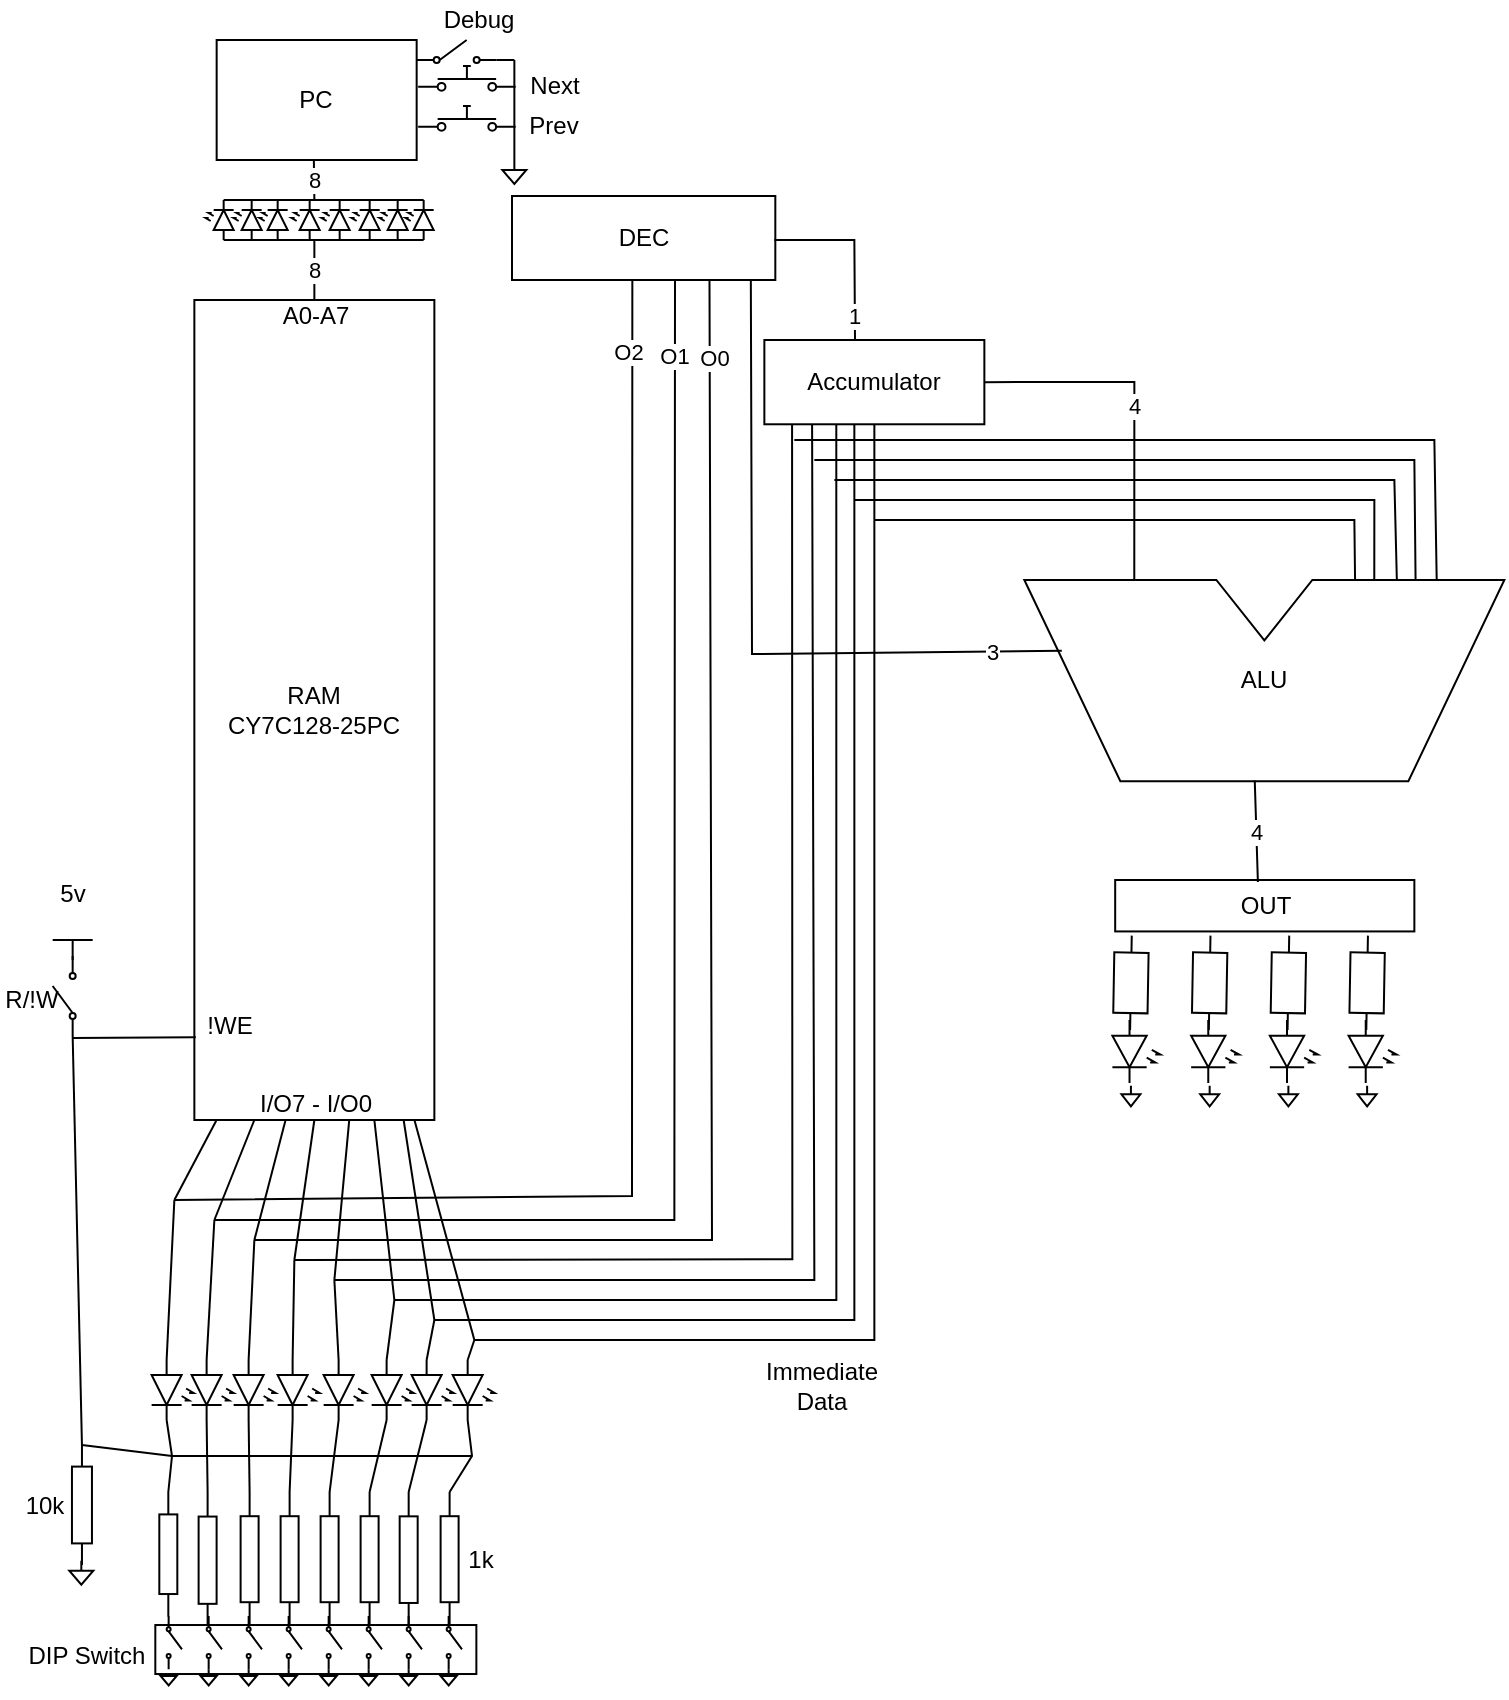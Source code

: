 <mxfile version="25.0.2">
  <diagram name="Page-1" id="2MYuPslPh6wgR6PDxYFr">
    <mxGraphModel dx="1395" dy="735" grid="1" gridSize="10" guides="1" tooltips="1" connect="1" arrows="1" fold="1" page="1" pageScale="1" pageWidth="850" pageHeight="1100" math="0" shadow="0">
      <root>
        <mxCell id="0" />
        <mxCell id="1" parent="0" />
        <mxCell id="XaXqWwQPE1AyAoHPwtIc-2" value="RAM&lt;div&gt;CY7C128-25PC&lt;/div&gt;" style="rounded=0;whiteSpace=wrap;html=1;" vertex="1" parent="1">
          <mxGeometry x="141.18" y="292" width="120" height="410" as="geometry" />
        </mxCell>
        <mxCell id="XaXqWwQPE1AyAoHPwtIc-3" value="ALU" style="shape=stencil(rZTvDoIgFMWfhq8OIZt9bFbvQUrJInBg/96+q5RTzFbU5tzuOd6fXDmCaGZLVnFEcInoChESYwx3qC9ezWzF89qJZ2YE20ruHFsbfeAXUdQPhlAlN6JuXLpGeAnPNBfNcq0UQIRWduD0fIAxoaAXXx0MR8S95vaoXYXI5gtE+jsiGSDiEAT2lhHNQiix9z2ieQhl4UGS1xCagTK1bTTbsvywN/qkinHXpLfThr8wOltI6SL1ZqiKNWEbGU/7qM+8N+3nu/8ESKF6AI/Q/RPfMNI/MLqm8FHmPxOSIYEGIGYBi8iltu8SAfpEKOCMm4pT2zbKY6u6c7EV7g==);whiteSpace=wrap;html=1;" vertex="1" parent="1">
          <mxGeometry x="556.18" y="432" width="240" height="100.65" as="geometry" />
        </mxCell>
        <mxCell id="XaXqWwQPE1AyAoHPwtIc-4" value="PC" style="rounded=0;whiteSpace=wrap;html=1;" vertex="1" parent="1">
          <mxGeometry x="152.33" y="162" width="100" height="60" as="geometry" />
        </mxCell>
        <mxCell id="XaXqWwQPE1AyAoHPwtIc-5" value="DEC" style="rounded=0;whiteSpace=wrap;html=1;" vertex="1" parent="1">
          <mxGeometry x="300" y="240" width="131.66" height="42" as="geometry" />
        </mxCell>
        <mxCell id="XaXqWwQPE1AyAoHPwtIc-6" value="Accumulator" style="rounded=0;whiteSpace=wrap;html=1;" vertex="1" parent="1">
          <mxGeometry x="426.18" y="312" width="110" height="42.14" as="geometry" />
        </mxCell>
        <mxCell id="XaXqWwQPE1AyAoHPwtIc-35" value="" style="group" vertex="1" connectable="0" parent="1">
          <mxGeometry x="601.18" y="582" width="150" height="120" as="geometry" />
        </mxCell>
        <mxCell id="XaXqWwQPE1AyAoHPwtIc-7" value="OUT" style="rounded=0;whiteSpace=wrap;html=1;" vertex="1" parent="XaXqWwQPE1AyAoHPwtIc-35">
          <mxGeometry x="0.411" width="149.589" height="25.714" as="geometry" />
        </mxCell>
        <mxCell id="XaXqWwQPE1AyAoHPwtIc-8" value="" style="shape=stencil(pZXhboMgFIWfhr+Lgo3dz4Vt70Ht7SSlYIC129sXRZNSlVhIjAnnyMe9RwiIUNOyDhAuWkQ+EcZV4V5ueAuHzHTQWK9dmebsIMA7xmp1hhs/2pHAZQua294lX6j4cN/0D6GNktJBuJImcB58B2NcurnFn4eNy/+Po7d654XOLXEBC9obpVcR/t5MLrPIhDplrSFCD6w5/2j1K4+L9XSsD2tmTPZFXeGh0DCDKZLlXieE4HIdUSUgSIggmxCNUAYi/8XpsygGdSU/Qk9KQyTYExfCb8jIqi+ln9J2NPxtiLCIp/BTtsATYtsWiFaRkkWVnwWusrPAdYAod/mI/euNlO8hok6oAocInI+IZrF8Yidv9eAN02Ynd1D97TMIdw==);html=1;verticalAlign=top;align=left;spacingTop=25;spacing=0;spacingLeft=35;direction=east;fillColor=none;rotation=90;" vertex="1" parent="XaXqWwQPE1AyAoHPwtIc-35">
          <mxGeometry x="0.411" y="68.571" width="31.492" height="34.286" as="geometry" />
        </mxCell>
        <mxCell id="XaXqWwQPE1AyAoHPwtIc-9" value="" style="shape=stencil(pZXhboMgFIWfhr+Lgo3dz4Vt70Ht7SSlYIC129sXRZNSlVhIjAnnyMe9RwiIUNOyDhAuWkQ+EcZV4V5ueAuHzHTQWK9dmebsIMA7xmp1hhs/2pHAZQua294lX6j4cN/0D6GNktJBuJImcB58B2NcurnFn4eNy/+Po7d654XOLXEBC9obpVcR/t5MLrPIhDplrSFCD6w5/2j1K4+L9XSsD2tmTPZFXeGh0DCDKZLlXieE4HIdUSUgSIggmxCNUAYi/8XpsygGdSU/Qk9KQyTYExfCb8jIqi+ln9J2NPxtiLCIp/BTtsATYtsWiFaRkkWVnwWusrPAdYAod/mI/euNlO8hok6oAocInI+IZrF8Yidv9eAN02Ynd1D97TMIdw==);html=1;verticalAlign=top;align=left;spacingTop=25;spacing=0;spacingLeft=35;direction=east;fillColor=none;rotation=90;" vertex="1" parent="XaXqWwQPE1AyAoHPwtIc-35">
          <mxGeometry x="39.777" y="68.571" width="31.492" height="34.286" as="geometry" />
        </mxCell>
        <mxCell id="XaXqWwQPE1AyAoHPwtIc-10" value="" style="shape=stencil(pZXhboMgFIWfhr+Lgo3dz4Vt70Ht7SSlYIC129sXRZNSlVhIjAnnyMe9RwiIUNOyDhAuWkQ+EcZV4V5ueAuHzHTQWK9dmebsIMA7xmp1hhs/2pHAZQua294lX6j4cN/0D6GNktJBuJImcB58B2NcurnFn4eNy/+Po7d654XOLXEBC9obpVcR/t5MLrPIhDplrSFCD6w5/2j1K4+L9XSsD2tmTPZFXeGh0DCDKZLlXieE4HIdUSUgSIggmxCNUAYi/8XpsygGdSU/Qk9KQyTYExfCb8jIqi+ln9J2NPxtiLCIp/BTtsATYtsWiFaRkkWVnwWusrPAdYAod/mI/euNlO8hok6oAocInI+IZrF8Yidv9eAN02Ynd1D97TMIdw==);html=1;verticalAlign=top;align=left;spacingTop=25;spacing=0;spacingLeft=35;direction=east;fillColor=none;rotation=90;" vertex="1" parent="XaXqWwQPE1AyAoHPwtIc-35">
          <mxGeometry x="79.142" y="68.571" width="31.492" height="34.286" as="geometry" />
        </mxCell>
        <mxCell id="XaXqWwQPE1AyAoHPwtIc-11" value="" style="shape=stencil(pZXhboMgFIWfhr+Lgo3dz4Vt70Ht7SSlYIC129sXRZNSlVhIjAnnyMe9RwiIUNOyDhAuWkQ+EcZV4V5ueAuHzHTQWK9dmebsIMA7xmp1hhs/2pHAZQua294lX6j4cN/0D6GNktJBuJImcB58B2NcurnFn4eNy/+Po7d654XOLXEBC9obpVcR/t5MLrPIhDplrSFCD6w5/2j1K4+L9XSsD2tmTPZFXeGh0DCDKZLlXieE4HIdUSUgSIggmxCNUAYi/8XpsygGdSU/Qk9KQyTYExfCb8jIqi+ln9J2NPxtiLCIp/BTtsATYtsWiFaRkkWVnwWusrPAdYAod/mI/euNlO8hok6oAocInI+IZrF8Yidv9eAN02Ynd1D97TMIdw==);html=1;verticalAlign=top;align=left;spacingTop=25;spacing=0;spacingLeft=35;direction=east;fillColor=none;rotation=90;" vertex="1" parent="XaXqWwQPE1AyAoHPwtIc-35">
          <mxGeometry x="118.508" y="68.571" width="31.492" height="34.286" as="geometry" />
        </mxCell>
        <mxCell id="XaXqWwQPE1AyAoHPwtIc-12" value="" style="shape=stencil(tZRNDoIwEIVP063pj7g3qPcoOEojtKRU1NtbqBgr1CjChmTey3y8ZqZFLK4yXgKiOENsgyil2H5sefFLXpWQGqfVXAue5OCcymh1govYmwdByAy0MI3LtgivUcPAiMWpktJChJKV57z4FsaFtL346mCP39+8qrT8AgxopxKnIrr7HruI5gGTmfL62C795HmnA/uJyVyDmwxMxmNZbJXQcrM44enpqNVZ7vtdQe+gNAwYT1vkubt4H45Z8uZK9ozOLlQNL+cfvGnD6I6QCxkmRL8Tlv8C3iIQOgKxmjjER0K7BIE52ac5NOG2rbcireqe81a4Aw==);whiteSpace=wrap;html=1;" vertex="1" parent="XaXqWwQPE1AyAoHPwtIc-35">
          <mxGeometry x="0.411" y="102.857" width="15.746" height="17.143" as="geometry" />
        </mxCell>
        <mxCell id="XaXqWwQPE1AyAoHPwtIc-13" value="" style="shape=stencil(tZRNDoIwEIVP063pj7g3qPcoOEojtKRU1NtbqBgr1CjChmTey3y8ZqZFLK4yXgKiOENsgyil2H5sefFLXpWQGqfVXAue5OCcymh1govYmwdByAy0MI3LtgivUcPAiMWpktJChJKV57z4FsaFtL346mCP39+8qrT8AgxopxKnIrr7HruI5gGTmfL62C795HmnA/uJyVyDmwxMxmNZbJXQcrM44enpqNVZ7vtdQe+gNAwYT1vkubt4H45Z8uZK9ozOLlQNL+cfvGnD6I6QCxkmRL8Tlv8C3iIQOgKxmjjER0K7BIE52ac5NOG2rbcireqe81a4Aw==);whiteSpace=wrap;html=1;" vertex="1" parent="XaXqWwQPE1AyAoHPwtIc-35">
          <mxGeometry x="39.777" y="102.857" width="15.746" height="17.143" as="geometry" />
        </mxCell>
        <mxCell id="XaXqWwQPE1AyAoHPwtIc-14" value="" style="shape=stencil(tZRNDoIwEIVP063pj7g3qPcoOEojtKRU1NtbqBgr1CjChmTey3y8ZqZFLK4yXgKiOENsgyil2H5sefFLXpWQGqfVXAue5OCcymh1govYmwdByAy0MI3LtgivUcPAiMWpktJChJKV57z4FsaFtL346mCP39+8qrT8AgxopxKnIrr7HruI5gGTmfL62C795HmnA/uJyVyDmwxMxmNZbJXQcrM44enpqNVZ7vtdQe+gNAwYT1vkubt4H45Z8uZK9ozOLlQNL+cfvGnD6I6QCxkmRL8Tlv8C3iIQOgKxmjjER0K7BIE52ac5NOG2rbcireqe81a4Aw==);whiteSpace=wrap;html=1;" vertex="1" parent="XaXqWwQPE1AyAoHPwtIc-35">
          <mxGeometry x="79.142" y="102.857" width="15.746" height="17.143" as="geometry" />
        </mxCell>
        <mxCell id="XaXqWwQPE1AyAoHPwtIc-15" value="" style="shape=stencil(tZRNDoIwEIVP063pj7g3qPcoOEojtKRU1NtbqBgr1CjChmTey3y8ZqZFLK4yXgKiOENsgyil2H5sefFLXpWQGqfVXAue5OCcymh1govYmwdByAy0MI3LtgivUcPAiMWpktJChJKV57z4FsaFtL346mCP39+8qrT8AgxopxKnIrr7HruI5gGTmfL62C795HmnA/uJyVyDmwxMxmNZbJXQcrM44enpqNVZ7vtdQe+gNAwYT1vkubt4H45Z8uZK9ozOLlQNL+cfvGnD6I6QCxkmRL8Tlv8C3iIQOgKxmjjER0K7BIE52ac5NOG2rbcireqe81a4Aw==);whiteSpace=wrap;html=1;" vertex="1" parent="XaXqWwQPE1AyAoHPwtIc-35">
          <mxGeometry x="118.508" y="102.857" width="15.746" height="17.143" as="geometry" />
        </mxCell>
        <mxCell id="XaXqWwQPE1AyAoHPwtIc-16" value="" style="pointerEvents=1;verticalLabelPosition=middle;shadow=0;dashed=0;align=left;html=1;verticalAlign=top;shape=mxgraph.electrical.resistors.resistor_1;labelPosition=center;spacingBottom=0;spacingLeft=25;direction=west;spacingTop=10;spacing=0;points=[[0,0.5,0,0,0],[0.5,0,0,0,-3],[0.5,1,0,0,2],[1,0.5,0,0,0]];fillColor=none;rotation=91;" vertex="1" parent="XaXqWwQPE1AyAoHPwtIc-35">
          <mxGeometry x="-15.335" y="42.857" width="47.239" height="17.143" as="geometry" />
        </mxCell>
        <mxCell id="XaXqWwQPE1AyAoHPwtIc-17" value="" style="pointerEvents=1;verticalLabelPosition=middle;shadow=0;dashed=0;align=left;html=1;verticalAlign=top;shape=mxgraph.electrical.resistors.resistor_1;labelPosition=center;spacingBottom=0;spacingLeft=25;direction=west;spacingTop=10;spacing=0;points=[[0,0.5,0,0,0],[0.5,0,0,0,-3],[0.5,1,0,0,2],[1,0.5,0,0,0]];fillColor=none;rotation=91;" vertex="1" parent="XaXqWwQPE1AyAoHPwtIc-35">
          <mxGeometry x="24.03" y="42.857" width="47.239" height="17.143" as="geometry" />
        </mxCell>
        <mxCell id="XaXqWwQPE1AyAoHPwtIc-18" value="" style="pointerEvents=1;verticalLabelPosition=middle;shadow=0;dashed=0;align=left;html=1;verticalAlign=top;shape=mxgraph.electrical.resistors.resistor_1;labelPosition=center;spacingBottom=0;spacingLeft=25;direction=west;spacingTop=10;spacing=0;points=[[0,0.5,0,0,0],[0.5,0,0,0,-3],[0.5,1,0,0,2],[1,0.5,0,0,0]];fillColor=none;rotation=91;" vertex="1" parent="XaXqWwQPE1AyAoHPwtIc-35">
          <mxGeometry x="63.396" y="42.857" width="47.239" height="17.143" as="geometry" />
        </mxCell>
        <mxCell id="XaXqWwQPE1AyAoHPwtIc-19" value="" style="pointerEvents=1;verticalLabelPosition=middle;shadow=0;dashed=0;align=left;html=1;verticalAlign=top;shape=mxgraph.electrical.resistors.resistor_1;labelPosition=center;spacingBottom=0;spacingLeft=25;direction=west;spacingTop=10;spacing=0;points=[[0,0.5,0,0,0],[0.5,0,0,0,-3],[0.5,1,0,0,2],[1,0.5,0,0,0]];fillColor=none;rotation=91;" vertex="1" parent="XaXqWwQPE1AyAoHPwtIc-35">
          <mxGeometry x="102.761" y="42.857" width="47.239" height="17.143" as="geometry" />
        </mxCell>
        <mxCell id="XaXqWwQPE1AyAoHPwtIc-54" value="DIP Switch" style="text;html=1;align=center;verticalAlign=middle;whiteSpace=wrap;rounded=0;" vertex="1" parent="1">
          <mxGeometry x="52.99" y="965.01" width="68.66" height="10" as="geometry" />
        </mxCell>
        <mxCell id="XaXqWwQPE1AyAoHPwtIc-58" value="I/O7 - I/O0" style="text;html=1;align=center;verticalAlign=middle;whiteSpace=wrap;rounded=0;" vertex="1" parent="1">
          <mxGeometry x="172.18" y="689" width="60" height="10" as="geometry" />
        </mxCell>
        <mxCell id="XaXqWwQPE1AyAoHPwtIc-107" value="A0-A7" style="text;html=1;align=center;verticalAlign=middle;whiteSpace=wrap;rounded=0;" vertex="1" parent="1">
          <mxGeometry x="178.08" y="295" width="47.67" height="10" as="geometry" />
        </mxCell>
        <mxCell id="XaXqWwQPE1AyAoHPwtIc-115" value="!WE" style="text;html=1;align=center;verticalAlign=middle;whiteSpace=wrap;rounded=0;" vertex="1" parent="1">
          <mxGeometry x="144.16" y="650" width="30" height="10" as="geometry" />
        </mxCell>
        <mxCell id="XaXqWwQPE1AyAoHPwtIc-126" value="" style="pointerEvents=1;verticalLabelPosition=middle;shadow=0;dashed=0;align=left;html=1;verticalAlign=top;shape=mxgraph.electrical.resistors.resistor_1;labelPosition=center;spacingBottom=0;spacingLeft=25;direction=west;spacingTop=10;spacing=0;points=[[0,0.5,0,0,0],[0.5,0,0,0,-3],[0.5,1,0,0,2],[1,0.5,0,0,0]];fillColor=none;rotation=90;" vertex="1" parent="1">
          <mxGeometry x="54.98" y="889.5" width="60" height="10" as="geometry" />
        </mxCell>
        <mxCell id="XaXqWwQPE1AyAoHPwtIc-127" value="" style="shape=stencil(pZXhboMgFIWfhr+Lgo3dz4Vt70Ht7SSlYIC129sXRZNSlVhIjAnnyMe9RwiIUNOyDhAuWkQ+EcZV4V5ueAuHzHTQWK9dmebsIMA7xmp1hhs/2pHAZQua294lX6j4cN/0D6GNktJBuJImcB58B2NcurnFn4eNy/+Po7d654XOLXEBC9obpVcR/t5MLrPIhDplrSFCD6w5/2j1K4+L9XSsD2tmTPZFXeGh0DCDKZLlXieE4HIdUSUgSIggmxCNUAYi/8XpsygGdSU/Qk9KQyTYExfCb8jIqi+ln9J2NPxtiLCIp/BTtsATYtsWiFaRkkWVnwWusrPAdYAod/mI/euNlO8hok6oAocInI+IZrF8Yidv9eAN02Ynd1D97TMIdw==);html=1;verticalAlign=top;align=left;spacingTop=25;spacing=0;spacingLeft=35;direction=east;fillColor=none;rotation=90;" vertex="1" parent="1">
          <mxGeometry x="160.81" y="822" width="30" height="30" as="geometry" />
        </mxCell>
        <mxCell id="XaXqWwQPE1AyAoHPwtIc-128" value="" style="shape=stencil(pZXhboMgFIWfhr+Lgo3dz4Vt70Ht7SSlYIC129sXRZNSlVhIjAnnyMe9RwiIUNOyDhAuWkQ+EcZV4V5ueAuHzHTQWK9dmebsIMA7xmp1hhs/2pHAZQua294lX6j4cN/0D6GNktJBuJImcB58B2NcurnFn4eNy/+Po7d654XOLXEBC9obpVcR/t5MLrPIhDplrSFCD6w5/2j1K4+L9XSsD2tmTPZFXeGh0DCDKZLlXieE4HIdUSUgSIggmxCNUAYi/8XpsygGdSU/Qk9KQyTYExfCb8jIqi+ln9J2NPxtiLCIp/BTtsATYtsWiFaRkkWVnwWusrPAdYAod/mI/euNlO8hok6oAocInI+IZrF8Yidv9eAN02Ynd1D97TMIdw==);html=1;verticalAlign=top;align=left;spacingTop=25;spacing=0;spacingLeft=35;direction=east;fillColor=none;rotation=90;" vertex="1" parent="1">
          <mxGeometry x="182.81" y="822" width="30" height="30" as="geometry" />
        </mxCell>
        <mxCell id="XaXqWwQPE1AyAoHPwtIc-129" value="" style="shape=stencil(pZXhboMgFIWfhr+Lgo3dz4Vt70Ht7SSlYIC129sXRZNSlVhIjAnnyMe9RwiIUNOyDhAuWkQ+EcZV4V5ueAuHzHTQWK9dmebsIMA7xmp1hhs/2pHAZQua294lX6j4cN/0D6GNktJBuJImcB58B2NcurnFn4eNy/+Po7d654XOLXEBC9obpVcR/t5MLrPIhDplrSFCD6w5/2j1K4+L9XSsD2tmTPZFXeGh0DCDKZLlXieE4HIdUSUgSIggmxCNUAYi/8XpsygGdSU/Qk9KQyTYExfCb8jIqi+ln9J2NPxtiLCIp/BTtsATYtsWiFaRkkWVnwWusrPAdYAod/mI/euNlO8hok6oAocInI+IZrF8Yidv9eAN02Ynd1D97TMIdw==);html=1;verticalAlign=top;align=left;spacingTop=25;spacing=0;spacingLeft=35;direction=east;fillColor=none;rotation=90;" vertex="1" parent="1">
          <mxGeometry x="205.81" y="822" width="30" height="30" as="geometry" />
        </mxCell>
        <mxCell id="XaXqWwQPE1AyAoHPwtIc-130" value="" style="shape=stencil(pZXhboMgFIWfhr+Lgo3dz4Vt70Ht7SSlYIC129sXRZNSlVhIjAnnyMe9RwiIUNOyDhAuWkQ+EcZV4V5ueAuHzHTQWK9dmebsIMA7xmp1hhs/2pHAZQua294lX6j4cN/0D6GNktJBuJImcB58B2NcurnFn4eNy/+Po7d654XOLXEBC9obpVcR/t5MLrPIhDplrSFCD6w5/2j1K4+L9XSsD2tmTPZFXeGh0DCDKZLlXieE4HIdUSUgSIggmxCNUAYi/8XpsygGdSU/Qk9KQyTYExfCb8jIqi+ln9J2NPxtiLCIp/BTtsATYtsWiFaRkkWVnwWusrPAdYAod/mI/euNlO8hok6oAocInI+IZrF8Yidv9eAN02Ynd1D97TMIdw==);html=1;verticalAlign=top;align=left;spacingTop=25;spacing=0;spacingLeft=35;direction=east;fillColor=none;rotation=90;" vertex="1" parent="1">
          <mxGeometry x="229.81" y="822" width="30" height="30" as="geometry" />
        </mxCell>
        <mxCell id="XaXqWwQPE1AyAoHPwtIc-131" value="" style="shape=stencil(pZXhboMgFIWfhr+Lgo3dz4Vt70Ht7SSlYIC129sXRZNSlVhIjAnnyMe9RwiIUNOyDhAuWkQ+EcZV4V5ueAuHzHTQWK9dmebsIMA7xmp1hhs/2pHAZQua294lX6j4cN/0D6GNktJBuJImcB58B2NcurnFn4eNy/+Po7d654XOLXEBC9obpVcR/t5MLrPIhDplrSFCD6w5/2j1K4+L9XSsD2tmTPZFXeGh0DCDKZLlXieE4HIdUSUgSIggmxCNUAYi/8XpsygGdSU/Qk9KQyTYExfCb8jIqi+ln9J2NPxtiLCIp/BTtsATYtsWiFaRkkWVnwWusrPAdYAod/mI/euNlO8hok6oAocInI+IZrF8Yidv9eAN02Ynd1D97TMIdw==);html=1;verticalAlign=top;align=left;spacingTop=25;spacing=0;spacingLeft=35;direction=east;fillColor=none;rotation=90;" vertex="1" parent="1">
          <mxGeometry x="249.81" y="822" width="30" height="30" as="geometry" />
        </mxCell>
        <mxCell id="XaXqWwQPE1AyAoHPwtIc-132" value="" style="shape=stencil(pZXhboMgFIWfhr+Lgo3dz4Vt70Ht7SSlYIC129sXRZNSlVhIjAnnyMe9RwiIUNOyDhAuWkQ+EcZV4V5ueAuHzHTQWK9dmebsIMA7xmp1hhs/2pHAZQua294lX6j4cN/0D6GNktJBuJImcB58B2NcurnFn4eNy/+Po7d654XOLXEBC9obpVcR/t5MLrPIhDplrSFCD6w5/2j1K4+L9XSsD2tmTPZFXeGh0DCDKZLlXieE4HIdUSUgSIggmxCNUAYi/8XpsygGdSU/Qk9KQyTYExfCb8jIqi+ln9J2NPxtiLCIp/BTtsATYtsWiFaRkkWVnwWusrPAdYAod/mI/euNlO8hok6oAocInI+IZrF8Yidv9eAN02Ynd1D97TMIdw==);html=1;verticalAlign=top;align=left;spacingTop=25;spacing=0;spacingLeft=35;direction=east;fillColor=none;rotation=90;" vertex="1" parent="1">
          <mxGeometry x="270.33" y="822" width="30" height="30" as="geometry" />
        </mxCell>
        <mxCell id="XaXqWwQPE1AyAoHPwtIc-133" value="" style="shape=stencil(pZXhboMgFIWfhr+Lgo3dz4Vt70Ht7SSlYIC129sXRZNSlVhIjAnnyMe9RwiIUNOyDhAuWkQ+EcZV4V5ueAuHzHTQWK9dmebsIMA7xmp1hhs/2pHAZQua294lX6j4cN/0D6GNktJBuJImcB58B2NcurnFn4eNy/+Po7d654XOLXEBC9obpVcR/t5MLrPIhDplrSFCD6w5/2j1K4+L9XSsD2tmTPZFXeGh0DCDKZLlXieE4HIdUSUgSIggmxCNUAYi/8XpsygGdSU/Qk9KQyTYExfCb8jIqi+ln9J2NPxtiLCIp/BTtsATYtsWiFaRkkWVnwWusrPAdYAod/mI/euNlO8hok6oAocInI+IZrF8Yidv9eAN02Ynd1D97TMIdw==);html=1;verticalAlign=top;align=left;spacingTop=25;spacing=0;spacingLeft=35;direction=east;fillColor=none;rotation=90;" vertex="1" parent="1">
          <mxGeometry x="139.81" y="822" width="30" height="30" as="geometry" />
        </mxCell>
        <mxCell id="XaXqWwQPE1AyAoHPwtIc-134" value="" style="shape=stencil(pZXhboMgFIWfhr+Lgo3dz4Vt70Ht7SSlYIC129sXRZNSlVhIjAnnyMe9RwiIUNOyDhAuWkQ+EcZV4V5ueAuHzHTQWK9dmebsIMA7xmp1hhs/2pHAZQua294lX6j4cN/0D6GNktJBuJImcB58B2NcurnFn4eNy/+Po7d654XOLXEBC9obpVcR/t5MLrPIhDplrSFCD6w5/2j1K4+L9XSsD2tmTPZFXeGh0DCDKZLlXieE4HIdUSUgSIggmxCNUAYi/8XpsygGdSU/Qk9KQyTYExfCb8jIqi+ln9J2NPxtiLCIp/BTtsATYtsWiFaRkkWVnwWusrPAdYAod/mI/euNlO8hok6oAocInI+IZrF8Yidv9eAN02Ynd1D97TMIdw==);html=1;verticalAlign=top;align=left;spacingTop=25;spacing=0;spacingLeft=35;direction=east;fillColor=none;rotation=90;" vertex="1" parent="1">
          <mxGeometry x="119.81" y="822" width="30" height="30" as="geometry" />
        </mxCell>
        <mxCell id="XaXqWwQPE1AyAoHPwtIc-135" value="" style="shape=stencil(vVTRbsIgFP0aXhcKq/pquu0/sF5XIgIBptvfS3upaa1sumZLmibnnHI43Hsp4ZVvhAXCaEP4C2HsmcZXhCeEqwSFt1AH5I7CSbFRgIoPzuzhJLchOUjdgJOhVfkroev4TfvwqjZaRxNptB8pAz2aCanjWvqJZmn7r4SeSsQ27nCAAA75AlnC3u42LuYY8yoyuePwaiPq/bszH3o7XZXVdsbBDeEiS6Ww1N8c1Iq2CROhlw/mCIPSjmvbl/q2d2+hpB5YFMtfWIxTMD47RXk1JI+HWMwPsaIPWHSTkGlWvJE/tfmuWQClpPX5ZvUwXfQFomaEct5/lLD8h4Rd6Sd3rWPxT9gRZw==);whiteSpace=wrap;html=1;rotation=-90;" vertex="1" parent="1">
          <mxGeometry x="60.33" y="630" width="40" height="20" as="geometry" />
        </mxCell>
        <mxCell id="XaXqWwQPE1AyAoHPwtIc-137" value="R/!W" style="text;html=1;align=center;verticalAlign=middle;whiteSpace=wrap;rounded=0;" vertex="1" parent="1">
          <mxGeometry x="44.66" y="632" width="30" height="20" as="geometry" />
        </mxCell>
        <mxCell id="XaXqWwQPE1AyAoHPwtIc-156" value="5v" style="verticalLabelPosition=middle;verticalAlign=top;shape=mxgraph.electrical.signal_sources.vdd;shadow=0;dashed=0;align=center;strokeWidth=1;fontSize=12;html=1;flipV=1;direction=east;labelPosition=center;spacingBottom=0;spacing=0;spacingTop=-35;fillColor=none;" vertex="1" parent="1">
          <mxGeometry x="70.33" y="612" width="20" height="10" as="geometry" />
        </mxCell>
        <mxCell id="XaXqWwQPE1AyAoHPwtIc-157" value="" style="shape=stencil(tZRNDoIwEIVP063pj7g3qPcoOEojtKRU1NtbqBgr1CjChmTey3y8ZqZFLK4yXgKiOENsgyil2H5sefFLXpWQGqfVXAue5OCcymh1govYmwdByAy0MI3LtgivUcPAiMWpktJChJKV57z4FsaFtL346mCP39+8qrT8AgxopxKnIrr7HruI5gGTmfL62C795HmnA/uJyVyDmwxMxmNZbJXQcrM44enpqNVZ7vtdQe+gNAwYT1vkubt4H45Z8uZK9ozOLlQNL+cfvGnD6I6QCxkmRL8Tlv8C3iIQOgKxmjjER0K7BIE52ac5NOG2rbcireqe81a4Aw==);whiteSpace=wrap;html=1;" vertex="1" parent="1">
          <mxGeometry x="74.66" y="922.33" width="20" height="20" as="geometry" />
        </mxCell>
        <mxCell id="XaXqWwQPE1AyAoHPwtIc-165" value="" style="pointerEvents=1;verticalLabelPosition=middle;shadow=0;dashed=0;align=left;html=1;verticalAlign=top;shape=mxgraph.electrical.resistors.resistor_1;labelPosition=center;spacingBottom=0;spacingLeft=25;direction=west;spacingTop=10;spacing=0;points=[[0,0.5,0,0,0],[0.5,0,0,0,-3],[0.5,1,0,0,2],[1,0.5,0,0,0]];fillColor=none;rotation=90;" vertex="1" parent="1">
          <mxGeometry x="97.05" y="914.61" width="62.22" height="9" as="geometry" />
        </mxCell>
        <mxCell id="XaXqWwQPE1AyAoHPwtIc-166" value="" style="pointerEvents=1;verticalLabelPosition=middle;shadow=0;dashed=0;align=left;html=1;verticalAlign=top;shape=mxgraph.electrical.resistors.resistor_1;labelPosition=center;spacingBottom=0;spacingLeft=25;direction=west;spacingTop=10;spacing=0;points=[[0,0.5,0,0,0],[0.5,0,0,0,-3],[0.5,1,0,0,2],[1,0.5,0,0,0]];fillColor=none;rotation=90;" vertex="1" parent="1">
          <mxGeometry x="113.71" y="917.6" width="68.19" height="9" as="geometry" />
        </mxCell>
        <mxCell id="XaXqWwQPE1AyAoHPwtIc-167" value="" style="pointerEvents=1;verticalLabelPosition=middle;shadow=0;dashed=0;align=left;html=1;verticalAlign=top;shape=mxgraph.electrical.resistors.resistor_1;labelPosition=center;spacingBottom=0;spacingLeft=25;direction=west;spacingTop=10;spacing=0;points=[[0,0.5,0,0,0],[0.5,0,0,0,-3],[0.5,1,0,0,2],[1,0.5,0,0,0]];fillColor=none;rotation=90;" vertex="1" parent="1">
          <mxGeometry x="135.21" y="917.1" width="67.19" height="9" as="geometry" />
        </mxCell>
        <mxCell id="XaXqWwQPE1AyAoHPwtIc-168" value="" style="pointerEvents=1;verticalLabelPosition=middle;shadow=0;dashed=0;align=left;html=1;verticalAlign=top;shape=mxgraph.electrical.resistors.resistor_1;labelPosition=center;spacingBottom=0;spacingLeft=25;direction=west;spacingTop=10;spacing=0;points=[[0,0.5,0,0,0],[0.5,0,0,0,-3],[0.5,1,0,0,2],[1,0.5,0,0,0]];fillColor=none;rotation=90;" vertex="1" parent="1">
          <mxGeometry x="155.21" y="917.1" width="67.19" height="9" as="geometry" />
        </mxCell>
        <mxCell id="XaXqWwQPE1AyAoHPwtIc-169" value="" style="pointerEvents=1;verticalLabelPosition=middle;shadow=0;dashed=0;align=left;html=1;verticalAlign=top;shape=mxgraph.electrical.resistors.resistor_1;labelPosition=center;spacingBottom=0;spacingLeft=25;direction=west;spacingTop=10;spacing=0;points=[[0,0.5,0,0,0],[0.5,0,0,0,-3],[0.5,1,0,0,2],[1,0.5,0,0,0]];fillColor=none;rotation=90;" vertex="1" parent="1">
          <mxGeometry x="175.21" y="917.1" width="67.19" height="9" as="geometry" />
        </mxCell>
        <mxCell id="XaXqWwQPE1AyAoHPwtIc-170" value="" style="pointerEvents=1;verticalLabelPosition=middle;shadow=0;dashed=0;align=left;html=1;verticalAlign=top;shape=mxgraph.electrical.resistors.resistor_1;labelPosition=center;spacingBottom=0;spacingLeft=25;direction=west;spacingTop=10;spacing=0;points=[[0,0.5,0,0,0],[0.5,0,0,0,-3],[0.5,1,0,0,2],[1,0.5,0,0,0]];fillColor=none;rotation=90;" vertex="1" parent="1">
          <mxGeometry x="195.21" y="917.1" width="67.19" height="9" as="geometry" />
        </mxCell>
        <mxCell id="XaXqWwQPE1AyAoHPwtIc-171" value="" style="pointerEvents=1;verticalLabelPosition=middle;shadow=0;dashed=0;align=left;html=1;verticalAlign=top;shape=mxgraph.electrical.resistors.resistor_1;labelPosition=center;spacingBottom=0;spacingLeft=25;direction=west;spacingTop=10;spacing=0;points=[[0,0.5,0,0,0],[0.5,0,0,0,-3],[0.5,1,0,0,2],[1,0.5,0,0,0]];fillColor=none;rotation=90;" vertex="1" parent="1">
          <mxGeometry x="214.5" y="917.33" width="67.67" height="9" as="geometry" />
        </mxCell>
        <mxCell id="XaXqWwQPE1AyAoHPwtIc-172" value="" style="pointerEvents=1;verticalLabelPosition=middle;shadow=0;dashed=0;align=left;html=1;verticalAlign=top;shape=mxgraph.electrical.resistors.resistor_1;labelPosition=center;spacingBottom=0;spacingLeft=25;direction=west;spacingTop=10;spacing=0;points=[[0,0.5,0,0,0],[0.5,0,0,0,-3],[0.5,1,0,0,2],[1,0.5,0,0,0]];fillColor=none;rotation=90;" vertex="1" parent="1">
          <mxGeometry x="235.21" y="917.1" width="67.19" height="9" as="geometry" />
        </mxCell>
        <mxCell id="XaXqWwQPE1AyAoHPwtIc-181" value="" style="endArrow=none;html=1;rounded=0;entryX=1;entryY=0.75;entryDx=0;entryDy=0;exitX=1;exitY=0.5;exitDx=0;exitDy=0;exitPerimeter=0;" edge="1" parent="1" source="XaXqWwQPE1AyAoHPwtIc-165" target="XaXqWwQPE1AyAoHPwtIc-134">
          <mxGeometry width="50" height="50" relative="1" as="geometry">
            <mxPoint x="141.66" y="922" as="sourcePoint" />
            <mxPoint x="191.66" y="872" as="targetPoint" />
            <Array as="points">
              <mxPoint x="130" y="870" />
            </Array>
          </mxGeometry>
        </mxCell>
        <mxCell id="XaXqWwQPE1AyAoHPwtIc-182" value="" style="endArrow=none;html=1;rounded=0;entryX=1;entryY=0.75;entryDx=0;entryDy=0;exitX=1;exitY=0.5;exitDx=0;exitDy=0;exitPerimeter=0;" edge="1" parent="1" source="XaXqWwQPE1AyAoHPwtIc-166" target="XaXqWwQPE1AyAoHPwtIc-133">
          <mxGeometry width="50" height="50" relative="1" as="geometry">
            <mxPoint x="152.806" y="892.0" as="sourcePoint" />
            <mxPoint x="152.81" y="852" as="targetPoint" />
          </mxGeometry>
        </mxCell>
        <mxCell id="XaXqWwQPE1AyAoHPwtIc-183" value="" style="endArrow=none;html=1;rounded=0;entryX=1;entryY=0.75;entryDx=0;entryDy=0;exitX=1;exitY=0.5;exitDx=0;exitDy=0;exitPerimeter=0;" edge="1" parent="1" source="XaXqWwQPE1AyAoHPwtIc-167" target="XaXqWwQPE1AyAoHPwtIc-127">
          <mxGeometry width="50" height="50" relative="1" as="geometry">
            <mxPoint x="157.66" y="898" as="sourcePoint" />
            <mxPoint x="157.66" y="862" as="targetPoint" />
          </mxGeometry>
        </mxCell>
        <mxCell id="XaXqWwQPE1AyAoHPwtIc-184" value="" style="endArrow=none;html=1;rounded=0;entryX=1;entryY=0.75;entryDx=0;entryDy=0;exitX=1;exitY=0.5;exitDx=0;exitDy=0;exitPerimeter=0;" edge="1" parent="1" source="XaXqWwQPE1AyAoHPwtIc-168" target="XaXqWwQPE1AyAoHPwtIc-128">
          <mxGeometry width="50" height="50" relative="1" as="geometry">
            <mxPoint x="178.66" y="898" as="sourcePoint" />
            <mxPoint x="178.66" y="862" as="targetPoint" />
          </mxGeometry>
        </mxCell>
        <mxCell id="XaXqWwQPE1AyAoHPwtIc-185" value="" style="endArrow=none;html=1;rounded=0;entryX=1;entryY=0.75;entryDx=0;entryDy=0;exitX=1;exitY=0.5;exitDx=0;exitDy=0;exitPerimeter=0;" edge="1" parent="1" source="XaXqWwQPE1AyAoHPwtIc-169" target="XaXqWwQPE1AyAoHPwtIc-129">
          <mxGeometry width="50" height="50" relative="1" as="geometry">
            <mxPoint x="198.66" y="898" as="sourcePoint" />
            <mxPoint x="200.66" y="862" as="targetPoint" />
          </mxGeometry>
        </mxCell>
        <mxCell id="XaXqWwQPE1AyAoHPwtIc-186" value="" style="endArrow=none;html=1;rounded=0;entryX=1;entryY=0.75;entryDx=0;entryDy=0;exitX=1;exitY=0.5;exitDx=0;exitDy=0;exitPerimeter=0;" edge="1" parent="1" source="XaXqWwQPE1AyAoHPwtIc-170" target="XaXqWwQPE1AyAoHPwtIc-130">
          <mxGeometry width="50" height="50" relative="1" as="geometry">
            <mxPoint x="218.66" y="898" as="sourcePoint" />
            <mxPoint x="223.66" y="862" as="targetPoint" />
          </mxGeometry>
        </mxCell>
        <mxCell id="XaXqWwQPE1AyAoHPwtIc-187" value="" style="endArrow=none;html=1;rounded=0;entryX=1;entryY=0.75;entryDx=0;entryDy=0;exitX=1;exitY=0.5;exitDx=0;exitDy=0;exitPerimeter=0;" edge="1" parent="1" source="XaXqWwQPE1AyAoHPwtIc-171" target="XaXqWwQPE1AyAoHPwtIc-131">
          <mxGeometry width="50" height="50" relative="1" as="geometry">
            <mxPoint x="238.66" y="898" as="sourcePoint" />
            <mxPoint x="247.66" y="862" as="targetPoint" />
          </mxGeometry>
        </mxCell>
        <mxCell id="XaXqWwQPE1AyAoHPwtIc-188" value="" style="endArrow=none;html=1;rounded=0;exitX=1;exitY=0.5;exitDx=0;exitDy=0;exitPerimeter=0;entryX=1;entryY=0.75;entryDx=0;entryDy=0;" edge="1" parent="1" source="XaXqWwQPE1AyAoHPwtIc-172" target="XaXqWwQPE1AyAoHPwtIc-132">
          <mxGeometry width="50" height="50" relative="1" as="geometry">
            <mxPoint x="248.66" y="908" as="sourcePoint" />
            <mxPoint x="257.66" y="872" as="targetPoint" />
            <Array as="points">
              <mxPoint x="280" y="870" />
            </Array>
          </mxGeometry>
        </mxCell>
        <mxCell id="XaXqWwQPE1AyAoHPwtIc-197" value="" style="endArrow=none;html=1;rounded=0;exitX=1;exitY=0.5;exitDx=0;exitDy=0;exitPerimeter=0;entryX=0;entryY=0.5;entryDx=0;entryDy=0;" edge="1" parent="1" source="XaXqWwQPE1AyAoHPwtIc-126" target="XaXqWwQPE1AyAoHPwtIc-135">
          <mxGeometry width="50" height="50" relative="1" as="geometry">
            <mxPoint x="321.18" y="742" as="sourcePoint" />
            <mxPoint x="90" y="660" as="targetPoint" />
          </mxGeometry>
        </mxCell>
        <mxCell id="XaXqWwQPE1AyAoHPwtIc-198" value="" style="endArrow=none;html=1;rounded=0;entryX=1;entryY=0.5;entryDx=0;entryDy=0;entryPerimeter=0;" edge="1" parent="1" target="XaXqWwQPE1AyAoHPwtIc-126">
          <mxGeometry width="50" height="50" relative="1" as="geometry">
            <mxPoint x="130" y="870" as="sourcePoint" />
            <mxPoint x="341.66" y="972" as="targetPoint" />
          </mxGeometry>
        </mxCell>
        <mxCell id="XaXqWwQPE1AyAoHPwtIc-199" value="10k" style="text;html=1;align=center;verticalAlign=middle;whiteSpace=wrap;rounded=0;" vertex="1" parent="1">
          <mxGeometry x="54.98" y="879.5" width="23" height="30" as="geometry" />
        </mxCell>
        <mxCell id="XaXqWwQPE1AyAoHPwtIc-200" value="1k" style="text;html=1;align=center;verticalAlign=middle;whiteSpace=wrap;rounded=0;" vertex="1" parent="1">
          <mxGeometry x="270.85" y="913.1" width="27" height="17" as="geometry" />
        </mxCell>
        <mxCell id="XaXqWwQPE1AyAoHPwtIc-208" value="" style="shape=stencil(tZRNDoIwEIVP063pj7g3qPcoOEojtKRU1NtbqBgr1CjChmTey3y8ZqZFLK4yXgKiOENsgyil2H5sefFLXpWQGqfVXAue5OCcymh1govYmwdByAy0MI3LtgivUcPAiMWpktJChJKV57z4FsaFtL346mCP39+8qrT8AgxopxKnIrr7HruI5gGTmfL62C795HmnA/uJyVyDmwxMxmNZbJXQcrM44enpqNVZ7vtdQe+gNAwYT1vkubt4H45Z8uZK9ozOLlQNL+cfvGnD6I6QCxkmRL8Tlv8C3iIQOgKxmjjER0K7BIE52ac5NOG2rbcireqe81a4Aw==);whiteSpace=wrap;html=1;" vertex="1" parent="1">
          <mxGeometry x="291.18" y="222" width="20" height="20" as="geometry" />
        </mxCell>
        <mxCell id="XaXqWwQPE1AyAoHPwtIc-209" value="" style="shape=stencil(vVTRbsIgFP0aXhcKq/pquu0/sF5XIgIBptvfS3upaa1sumZLmibnnHI43Hsp4ZVvhAXCaEP4C2HsmcZXhCeEqwSFt1AH5I7CSbFRgIoPzuzhJLchOUjdgJOhVfkroev4TfvwqjZaRxNptB8pAz2aCanjWvqJZmn7r4SeSsQ27nCAAA75AlnC3u42LuYY8yoyuePwaiPq/bszH3o7XZXVdsbBDeEiS6Ww1N8c1Iq2CROhlw/mCIPSjmvbl/q2d2+hpB5YFMtfWIxTMD47RXk1JI+HWMwPsaIPWHSTkGlWvJE/tfmuWQClpPX5ZvUwXfQFomaEct5/lLD8h4Rd6Sd3rWPxT9gRZw==);whiteSpace=wrap;html=1;rotation=0;" vertex="1" parent="1">
          <mxGeometry x="252.33" y="162" width="40" height="20" as="geometry" />
        </mxCell>
        <mxCell id="XaXqWwQPE1AyAoHPwtIc-212" value="" style="group;rotation=90;" vertex="1" connectable="0" parent="1">
          <mxGeometry x="258.08" y="152" width="20.5" height="66.88" as="geometry" />
        </mxCell>
        <mxCell id="XaXqWwQPE1AyAoHPwtIc-211" value="" style="html=1;shape=mxgraph.electrical.electro-mechanical.pushbutton;aspect=fixed;elSwitchState=off;rotation=0;" vertex="1" parent="XaXqWwQPE1AyAoHPwtIc-212">
          <mxGeometry x="-4.999" y="23.002" width="48.738" height="12.997" as="geometry" />
        </mxCell>
        <mxCell id="XaXqWwQPE1AyAoHPwtIc-219" value="Debug" style="text;html=1;align=center;verticalAlign=middle;whiteSpace=wrap;rounded=0;" vertex="1" parent="1">
          <mxGeometry x="268.85" y="142" width="29" height="20" as="geometry" />
        </mxCell>
        <mxCell id="XaXqWwQPE1AyAoHPwtIc-220" value="Next" style="text;html=1;align=center;verticalAlign=middle;whiteSpace=wrap;rounded=0;" vertex="1" parent="1">
          <mxGeometry x="311.18" y="180.44" width="21" height="10" as="geometry" />
        </mxCell>
        <mxCell id="XaXqWwQPE1AyAoHPwtIc-223" value="Prev" style="text;html=1;align=center;verticalAlign=middle;whiteSpace=wrap;rounded=0;" vertex="1" parent="1">
          <mxGeometry x="311.18" y="195.44" width="20" height="20" as="geometry" />
        </mxCell>
        <mxCell id="XaXqWwQPE1AyAoHPwtIc-238" value="" style="group;rotation=-180;" vertex="1" connectable="0" parent="1">
          <mxGeometry x="140.83" y="242" width="120.35" height="20" as="geometry" />
        </mxCell>
        <mxCell id="XaXqWwQPE1AyAoHPwtIc-230" value="" style="shape=stencil(pZXhboMgFIWfhr+Lgo3dz4Vt70Ht7SSlYIC129sXRZNSlVhIjAnnyMe9RwiIUNOyDhAuWkQ+EcZV4V5ueAuHzHTQWK9dmebsIMA7xmp1hhs/2pHAZQua294lX6j4cN/0D6GNktJBuJImcB58B2NcurnFn4eNy/+Po7d654XOLXEBC9obpVcR/t5MLrPIhDplrSFCD6w5/2j1K4+L9XSsD2tmTPZFXeGh0DCDKZLlXieE4HIdUSUgSIggmxCNUAYi/8XpsygGdSU/Qk9KQyTYExfCb8jIqi+ln9J2NPxtiLCIp/BTtsATYtsWiFaRkkWVnwWusrPAdYAod/mI/euNlO8hok6oAocInI+IZrF8Yidv9eAN02Ynd1D97TMIdw==);html=1;verticalAlign=top;align=left;spacingTop=25;spacing=0;spacingLeft=35;direction=east;fillColor=none;rotation=-90;" vertex="1" parent="XaXqWwQPE1AyAoHPwtIc-238">
          <mxGeometry x="73" width="20.001" height="20.0" as="geometry" />
        </mxCell>
        <mxCell id="XaXqWwQPE1AyAoHPwtIc-231" value="" style="shape=stencil(pZXhboMgFIWfhr+Lgo3dz4Vt70Ht7SSlYIC129sXRZNSlVhIjAnnyMe9RwiIUNOyDhAuWkQ+EcZV4V5ueAuHzHTQWK9dmebsIMA7xmp1hhs/2pHAZQua294lX6j4cN/0D6GNktJBuJImcB58B2NcurnFn4eNy/+Po7d654XOLXEBC9obpVcR/t5MLrPIhDplrSFCD6w5/2j1K4+L9XSsD2tmTPZFXeGh0DCDKZLlXieE4HIdUSUgSIggmxCNUAYi/8XpsygGdSU/Qk9KQyTYExfCb8jIqi+ln9J2NPxtiLCIp/BTtsATYtsWiFaRkkWVnwWusrPAdYAod/mI/euNlO8hok6oAocInI+IZrF8Yidv9eAN02Ynd1D97TMIdw==);html=1;verticalAlign=top;align=left;spacingTop=25;spacing=0;spacingLeft=35;direction=east;fillColor=none;rotation=-90;" vertex="1" parent="XaXqWwQPE1AyAoHPwtIc-238">
          <mxGeometry x="58" width="20.001" height="20.0" as="geometry" />
        </mxCell>
        <mxCell id="XaXqWwQPE1AyAoHPwtIc-232" value="" style="shape=stencil(pZXhboMgFIWfhr+Lgo3dz4Vt70Ht7SSlYIC129sXRZNSlVhIjAnnyMe9RwiIUNOyDhAuWkQ+EcZV4V5ueAuHzHTQWK9dmebsIMA7xmp1hhs/2pHAZQua294lX6j4cN/0D6GNktJBuJImcB58B2NcurnFn4eNy/+Po7d654XOLXEBC9obpVcR/t5MLrPIhDplrSFCD6w5/2j1K4+L9XSsD2tmTPZFXeGh0DCDKZLlXieE4HIdUSUgSIggmxCNUAYi/8XpsygGdSU/Qk9KQyTYExfCb8jIqi+ln9J2NPxtiLCIp/BTtsATYtsWiFaRkkWVnwWusrPAdYAod/mI/euNlO8hok6oAocInI+IZrF8Yidv9eAN02Ynd1D97TMIdw==);html=1;verticalAlign=top;align=left;spacingTop=25;spacing=0;spacingLeft=35;direction=east;fillColor=none;rotation=-90;" vertex="1" parent="XaXqWwQPE1AyAoHPwtIc-238">
          <mxGeometry x="43" width="20.001" height="20.0" as="geometry" />
        </mxCell>
        <mxCell id="XaXqWwQPE1AyAoHPwtIc-233" value="" style="shape=stencil(pZXhboMgFIWfhr+Lgo3dz4Vt70Ht7SSlYIC129sXRZNSlVhIjAnnyMe9RwiIUNOyDhAuWkQ+EcZV4V5ueAuHzHTQWK9dmebsIMA7xmp1hhs/2pHAZQua294lX6j4cN/0D6GNktJBuJImcB58B2NcurnFn4eNy/+Po7d654XOLXEBC9obpVcR/t5MLrPIhDplrSFCD6w5/2j1K4+L9XSsD2tmTPZFXeGh0DCDKZLlXieE4HIdUSUgSIggmxCNUAYi/8XpsygGdSU/Qk9KQyTYExfCb8jIqi+ln9J2NPxtiLCIp/BTtsATYtsWiFaRkkWVnwWusrPAdYAod/mI/euNlO8hok6oAocInI+IZrF8Yidv9eAN02Ynd1D97TMIdw==);html=1;verticalAlign=top;align=left;spacingTop=25;spacing=0;spacingLeft=35;direction=east;fillColor=none;rotation=-90;" vertex="1" parent="XaXqWwQPE1AyAoHPwtIc-238">
          <mxGeometry x="27" width="20.001" height="20.0" as="geometry" />
        </mxCell>
        <mxCell id="XaXqWwQPE1AyAoHPwtIc-234" value="" style="shape=stencil(pZXhboMgFIWfhr+Lgo3dz4Vt70Ht7SSlYIC129sXRZNSlVhIjAnnyMe9RwiIUNOyDhAuWkQ+EcZV4V5ueAuHzHTQWK9dmebsIMA7xmp1hhs/2pHAZQua294lX6j4cN/0D6GNktJBuJImcB58B2NcurnFn4eNy/+Po7d654XOLXEBC9obpVcR/t5MLrPIhDplrSFCD6w5/2j1K4+L9XSsD2tmTPZFXeGh0DCDKZLlXieE4HIdUSUgSIggmxCNUAYi/8XpsygGdSU/Qk9KQyTYExfCb8jIqi+ln9J2NPxtiLCIp/BTtsATYtsWiFaRkkWVnwWusrPAdYAod/mI/euNlO8hok6oAocInI+IZrF8Yidv9eAN02Ynd1D97TMIdw==);html=1;verticalAlign=top;align=left;spacingTop=25;spacing=0;spacingLeft=35;direction=east;fillColor=none;rotation=-90;" vertex="1" parent="XaXqWwQPE1AyAoHPwtIc-238">
          <mxGeometry x="14" width="20.001" height="20.0" as="geometry" />
        </mxCell>
        <mxCell id="XaXqWwQPE1AyAoHPwtIc-235" value="" style="shape=stencil(pZXhboMgFIWfhr+Lgo3dz4Vt70Ht7SSlYIC129sXRZNSlVhIjAnnyMe9RwiIUNOyDhAuWkQ+EcZV4V5ueAuHzHTQWK9dmebsIMA7xmp1hhs/2pHAZQua294lX6j4cN/0D6GNktJBuJImcB58B2NcurnFn4eNy/+Po7d654XOLXEBC9obpVcR/t5MLrPIhDplrSFCD6w5/2j1K4+L9XSsD2tmTPZFXeGh0DCDKZLlXieE4HIdUSUgSIggmxCNUAYi/8XpsygGdSU/Qk9KQyTYExfCb8jIqi+ln9J2NPxtiLCIp/BTtsATYtsWiFaRkkWVnwWusrPAdYAod/mI/euNlO8hok6oAocInI+IZrF8Yidv9eAN02Ynd1D97TMIdw==);html=1;verticalAlign=top;align=left;spacingTop=25;spacing=0;spacingLeft=35;direction=east;fillColor=none;rotation=-90;" vertex="1" parent="XaXqWwQPE1AyAoHPwtIc-238">
          <mxGeometry width="20.001" height="20.0" as="geometry" />
        </mxCell>
        <mxCell id="XaXqWwQPE1AyAoHPwtIc-236" value="" style="shape=stencil(pZXhboMgFIWfhr+Lgo3dz4Vt70Ht7SSlYIC129sXRZNSlVhIjAnnyMe9RwiIUNOyDhAuWkQ+EcZV4V5ueAuHzHTQWK9dmebsIMA7xmp1hhs/2pHAZQua294lX6j4cN/0D6GNktJBuJImcB58B2NcurnFn4eNy/+Po7d654XOLXEBC9obpVcR/t5MLrPIhDplrSFCD6w5/2j1K4+L9XSsD2tmTPZFXeGh0DCDKZLlXieE4HIdUSUgSIggmxCNUAYi/8XpsygGdSU/Qk9KQyTYExfCb8jIqi+ln9J2NPxtiLCIp/BTtsATYtsWiFaRkkWVnwWusrPAdYAod/mI/euNlO8hok6oAocInI+IZrF8Yidv9eAN02Ynd1D97TMIdw==);html=1;verticalAlign=top;align=left;spacingTop=25;spacing=0;spacingLeft=35;direction=east;fillColor=none;rotation=-90;" vertex="1" parent="XaXqWwQPE1AyAoHPwtIc-238">
          <mxGeometry x="87" width="20.001" height="20.0" as="geometry" />
        </mxCell>
        <mxCell id="XaXqWwQPE1AyAoHPwtIc-237" value="" style="shape=stencil(pZXhboMgFIWfhr+Lgo3dz4Vt70Ht7SSlYIC129sXRZNSlVhIjAnnyMe9RwiIUNOyDhAuWkQ+EcZV4V5ueAuHzHTQWK9dmebsIMA7xmp1hhs/2pHAZQua294lX6j4cN/0D6GNktJBuJImcB58B2NcurnFn4eNy/+Po7d654XOLXEBC9obpVcR/t5MLrPIhDplrSFCD6w5/2j1K4+L9XSsD2tmTPZFXeGh0DCDKZLlXieE4HIdUSUgSIggmxCNUAYi/8XpsygGdSU/Qk9KQyTYExfCb8jIqi+ln9J2NPxtiLCIp/BTtsATYtsWiFaRkkWVnwWusrPAdYAod/mI/euNlO8hok6oAocInI+IZrF8Yidv9eAN02Ynd1D97TMIdw==);html=1;verticalAlign=top;align=left;spacingTop=25;spacing=0;spacingLeft=35;direction=east;fillColor=none;rotation=-90;" vertex="1" parent="XaXqWwQPE1AyAoHPwtIc-238">
          <mxGeometry x="100" width="20.001" height="20.0" as="geometry" />
        </mxCell>
        <mxCell id="XaXqWwQPE1AyAoHPwtIc-239" value="" style="endArrow=none;html=1;rounded=0;entryX=0;entryY=0.75;entryDx=0;entryDy=0;exitX=0;exitY=0.75;exitDx=0;exitDy=0;" edge="1" parent="XaXqWwQPE1AyAoHPwtIc-238" source="XaXqWwQPE1AyAoHPwtIc-235" target="XaXqWwQPE1AyAoHPwtIc-237">
          <mxGeometry width="50" height="50" relative="1" as="geometry">
            <mxPoint x="-29.65" y="74" as="sourcePoint" />
            <mxPoint x="20.35" y="24" as="targetPoint" />
          </mxGeometry>
        </mxCell>
        <mxCell id="XaXqWwQPE1AyAoHPwtIc-241" value="" style="endArrow=none;html=1;rounded=0;entryX=1;entryY=0.75;entryDx=0;entryDy=0;exitX=1;exitY=0.75;exitDx=0;exitDy=0;" edge="1" parent="XaXqWwQPE1AyAoHPwtIc-238" source="XaXqWwQPE1AyAoHPwtIc-235" target="XaXqWwQPE1AyAoHPwtIc-237">
          <mxGeometry width="50" height="50" relative="1" as="geometry">
            <mxPoint x="70.35" y="50" as="sourcePoint" />
            <mxPoint x="120.35" as="targetPoint" />
          </mxGeometry>
        </mxCell>
        <mxCell id="XaXqWwQPE1AyAoHPwtIc-240" value="8" style="endArrow=none;html=1;rounded=0;exitX=0.5;exitY=0;exitDx=0;exitDy=0;" edge="1" parent="1" source="XaXqWwQPE1AyAoHPwtIc-2">
          <mxGeometry width="50" height="50" relative="1" as="geometry">
            <mxPoint x="111.18" y="342" as="sourcePoint" />
            <mxPoint x="201.18" y="262" as="targetPoint" />
          </mxGeometry>
        </mxCell>
        <mxCell id="XaXqWwQPE1AyAoHPwtIc-243" value="8" style="endArrow=none;html=1;rounded=0;entryX=0.486;entryY=0.994;entryDx=0;entryDy=0;entryPerimeter=0;" edge="1" parent="1" target="XaXqWwQPE1AyAoHPwtIc-4">
          <mxGeometry width="50" height="50" relative="1" as="geometry">
            <mxPoint x="201.18" y="242" as="sourcePoint" />
            <mxPoint x="361.18" y="232" as="targetPoint" />
          </mxGeometry>
        </mxCell>
        <mxCell id="XaXqWwQPE1AyAoHPwtIc-245" value="" style="group;rotation=90;" vertex="1" connectable="0" parent="1">
          <mxGeometry x="258.08" y="172" width="20.5" height="66.88" as="geometry" />
        </mxCell>
        <mxCell id="XaXqWwQPE1AyAoHPwtIc-246" value="" style="html=1;shape=mxgraph.electrical.electro-mechanical.pushbutton;aspect=fixed;elSwitchState=off;rotation=0;" vertex="1" parent="XaXqWwQPE1AyAoHPwtIc-245">
          <mxGeometry x="-4.999" y="23.002" width="48.738" height="12.997" as="geometry" />
        </mxCell>
        <mxCell id="XaXqWwQPE1AyAoHPwtIc-247" value="" style="endArrow=none;html=1;rounded=0;exitX=1;exitY=0.5;exitDx=0;exitDy=0;" edge="1" parent="1" source="XaXqWwQPE1AyAoHPwtIc-209">
          <mxGeometry width="50" height="50" relative="1" as="geometry">
            <mxPoint x="321.18" y="182" as="sourcePoint" />
            <mxPoint x="301.18" y="172" as="targetPoint" />
          </mxGeometry>
        </mxCell>
        <mxCell id="XaXqWwQPE1AyAoHPwtIc-248" value="" style="endArrow=none;html=1;rounded=0;exitX=0.5;exitY=0;exitDx=0;exitDy=0;" edge="1" parent="1" source="XaXqWwQPE1AyAoHPwtIc-208">
          <mxGeometry width="50" height="50" relative="1" as="geometry">
            <mxPoint x="311.18" y="222" as="sourcePoint" />
            <mxPoint x="301.18" y="172" as="targetPoint" />
          </mxGeometry>
        </mxCell>
        <mxCell id="XaXqWwQPE1AyAoHPwtIc-257" value="" style="endArrow=none;html=1;rounded=0;exitX=0;exitY=0.75;exitDx=0;exitDy=0;" edge="1" parent="1" source="XaXqWwQPE1AyAoHPwtIc-134">
          <mxGeometry width="50" height="50" relative="1" as="geometry">
            <mxPoint x="131.18" y="812" as="sourcePoint" />
            <mxPoint x="131.18" y="742" as="targetPoint" />
          </mxGeometry>
        </mxCell>
        <mxCell id="XaXqWwQPE1AyAoHPwtIc-258" value="" style="endArrow=none;html=1;rounded=0;exitX=0;exitY=0.75;exitDx=0;exitDy=0;" edge="1" parent="1" source="XaXqWwQPE1AyAoHPwtIc-133">
          <mxGeometry width="50" height="50" relative="1" as="geometry">
            <mxPoint x="151.18" y="822" as="sourcePoint" />
            <mxPoint x="151.18" y="752" as="targetPoint" />
          </mxGeometry>
        </mxCell>
        <mxCell id="XaXqWwQPE1AyAoHPwtIc-259" value="" style="endArrow=none;html=1;rounded=0;exitX=0;exitY=0.75;exitDx=0;exitDy=0;" edge="1" parent="1" source="XaXqWwQPE1AyAoHPwtIc-127">
          <mxGeometry width="50" height="50" relative="1" as="geometry">
            <mxPoint x="171.18" y="822" as="sourcePoint" />
            <mxPoint x="171.18" y="762" as="targetPoint" />
          </mxGeometry>
        </mxCell>
        <mxCell id="XaXqWwQPE1AyAoHPwtIc-260" value="" style="endArrow=none;html=1;rounded=0;exitX=0;exitY=0.75;exitDx=0;exitDy=0;" edge="1" parent="1" source="XaXqWwQPE1AyAoHPwtIc-128">
          <mxGeometry width="50" height="50" relative="1" as="geometry">
            <mxPoint x="191.18" y="812" as="sourcePoint" />
            <mxPoint x="191.18" y="772" as="targetPoint" />
          </mxGeometry>
        </mxCell>
        <mxCell id="XaXqWwQPE1AyAoHPwtIc-261" value="" style="endArrow=none;html=1;rounded=0;exitX=0;exitY=0.75;exitDx=0;exitDy=0;" edge="1" parent="1" source="XaXqWwQPE1AyAoHPwtIc-129">
          <mxGeometry width="50" height="50" relative="1" as="geometry">
            <mxPoint x="221.18" y="812" as="sourcePoint" />
            <mxPoint x="211.18" y="782" as="targetPoint" />
          </mxGeometry>
        </mxCell>
        <mxCell id="XaXqWwQPE1AyAoHPwtIc-262" value="" style="endArrow=none;html=1;rounded=0;exitX=0;exitY=0.75;exitDx=0;exitDy=0;" edge="1" parent="1" source="XaXqWwQPE1AyAoHPwtIc-130">
          <mxGeometry width="50" height="50" relative="1" as="geometry">
            <mxPoint x="231.18" y="822" as="sourcePoint" />
            <mxPoint x="241.18" y="792" as="targetPoint" />
          </mxGeometry>
        </mxCell>
        <mxCell id="XaXqWwQPE1AyAoHPwtIc-263" value="" style="endArrow=none;html=1;rounded=0;exitX=0;exitY=0.75;exitDx=0;exitDy=0;" edge="1" parent="1" source="XaXqWwQPE1AyAoHPwtIc-131">
          <mxGeometry width="50" height="50" relative="1" as="geometry">
            <mxPoint x="261.18" y="812" as="sourcePoint" />
            <mxPoint x="261.18" y="802" as="targetPoint" />
          </mxGeometry>
        </mxCell>
        <mxCell id="XaXqWwQPE1AyAoHPwtIc-264" value="" style="endArrow=none;html=1;rounded=0;exitX=0;exitY=0.75;exitDx=0;exitDy=0;" edge="1" parent="1" source="XaXqWwQPE1AyAoHPwtIc-132">
          <mxGeometry width="50" height="50" relative="1" as="geometry">
            <mxPoint x="291.18" y="802" as="sourcePoint" />
            <mxPoint x="281.18" y="812" as="targetPoint" />
          </mxGeometry>
        </mxCell>
        <mxCell id="XaXqWwQPE1AyAoHPwtIc-266" value="" style="endArrow=none;html=1;rounded=0;entryX=0.091;entryY=1.001;entryDx=0;entryDy=0;entryPerimeter=0;" edge="1" parent="1" target="XaXqWwQPE1AyAoHPwtIc-2">
          <mxGeometry width="50" height="50" relative="1" as="geometry">
            <mxPoint x="131.18" y="742" as="sourcePoint" />
            <mxPoint x="211.18" y="712" as="targetPoint" />
          </mxGeometry>
        </mxCell>
        <mxCell id="XaXqWwQPE1AyAoHPwtIc-267" value="" style="endArrow=none;html=1;rounded=0;entryX=0.25;entryY=1;entryDx=0;entryDy=0;entryPerimeter=0;" edge="1" parent="1" target="XaXqWwQPE1AyAoHPwtIc-2">
          <mxGeometry width="50" height="50" relative="1" as="geometry">
            <mxPoint x="151.18" y="752" as="sourcePoint" />
            <mxPoint x="221.18" y="732" as="targetPoint" />
          </mxGeometry>
        </mxCell>
        <mxCell id="XaXqWwQPE1AyAoHPwtIc-268" value="" style="endArrow=none;html=1;rounded=0;entryX=0.38;entryY=1;entryDx=0;entryDy=0;entryPerimeter=0;" edge="1" parent="1" target="XaXqWwQPE1AyAoHPwtIc-2">
          <mxGeometry width="50" height="50" relative="1" as="geometry">
            <mxPoint x="171.18" y="762" as="sourcePoint" />
            <mxPoint x="231.18" y="732" as="targetPoint" />
          </mxGeometry>
        </mxCell>
        <mxCell id="XaXqWwQPE1AyAoHPwtIc-269" value="" style="endArrow=none;html=1;rounded=0;entryX=0.5;entryY=1;entryDx=0;entryDy=0;" edge="1" parent="1" target="XaXqWwQPE1AyAoHPwtIc-2">
          <mxGeometry width="50" height="50" relative="1" as="geometry">
            <mxPoint x="191.18" y="772" as="sourcePoint" />
            <mxPoint x="231.18" y="742" as="targetPoint" />
          </mxGeometry>
        </mxCell>
        <mxCell id="XaXqWwQPE1AyAoHPwtIc-270" value="" style="endArrow=none;html=1;rounded=0;entryX=0.645;entryY=1.001;entryDx=0;entryDy=0;entryPerimeter=0;" edge="1" parent="1" target="XaXqWwQPE1AyAoHPwtIc-2">
          <mxGeometry width="50" height="50" relative="1" as="geometry">
            <mxPoint x="211.18" y="782" as="sourcePoint" />
            <mxPoint x="261.18" y="742" as="targetPoint" />
          </mxGeometry>
        </mxCell>
        <mxCell id="XaXqWwQPE1AyAoHPwtIc-271" value="" style="endArrow=none;html=1;rounded=0;entryX=0.75;entryY=1;entryDx=0;entryDy=0;" edge="1" parent="1" target="XaXqWwQPE1AyAoHPwtIc-2">
          <mxGeometry width="50" height="50" relative="1" as="geometry">
            <mxPoint x="241.18" y="792" as="sourcePoint" />
            <mxPoint x="261.18" y="742" as="targetPoint" />
          </mxGeometry>
        </mxCell>
        <mxCell id="XaXqWwQPE1AyAoHPwtIc-272" value="" style="endArrow=none;html=1;rounded=0;entryX=0.872;entryY=1;entryDx=0;entryDy=0;entryPerimeter=0;" edge="1" parent="1" target="XaXqWwQPE1AyAoHPwtIc-2">
          <mxGeometry width="50" height="50" relative="1" as="geometry">
            <mxPoint x="261.18" y="802" as="sourcePoint" />
            <mxPoint x="281.18" y="732" as="targetPoint" />
          </mxGeometry>
        </mxCell>
        <mxCell id="XaXqWwQPE1AyAoHPwtIc-273" value="" style="endArrow=none;html=1;rounded=0;entryX=0.917;entryY=1;entryDx=0;entryDy=0;entryPerimeter=0;" edge="1" parent="1" target="XaXqWwQPE1AyAoHPwtIc-2">
          <mxGeometry width="50" height="50" relative="1" as="geometry">
            <mxPoint x="281.18" y="812" as="sourcePoint" />
            <mxPoint x="311.18" y="742" as="targetPoint" />
          </mxGeometry>
        </mxCell>
        <mxCell id="XaXqWwQPE1AyAoHPwtIc-274" value="" style="endArrow=none;html=1;rounded=0;entryX=0.5;entryY=1;entryDx=0;entryDy=0;" edge="1" parent="1" target="XaXqWwQPE1AyAoHPwtIc-6">
          <mxGeometry width="50" height="50" relative="1" as="geometry">
            <mxPoint x="281.18" y="812" as="sourcePoint" />
            <mxPoint x="491.18" y="642" as="targetPoint" />
            <Array as="points">
              <mxPoint x="481.18" y="812" />
              <mxPoint x="481.18" y="402" />
            </Array>
          </mxGeometry>
        </mxCell>
        <mxCell id="XaXqWwQPE1AyAoHPwtIc-275" value="" style="endArrow=none;html=1;rounded=0;entryX=0.409;entryY=0.997;entryDx=0;entryDy=0;entryPerimeter=0;" edge="1" parent="1" target="XaXqWwQPE1AyAoHPwtIc-6">
          <mxGeometry width="50" height="50" relative="1" as="geometry">
            <mxPoint x="261.18" y="802" as="sourcePoint" />
            <mxPoint x="481.18" y="642" as="targetPoint" />
            <Array as="points">
              <mxPoint x="471.18" y="802" />
              <mxPoint x="471.18" y="392" />
            </Array>
          </mxGeometry>
        </mxCell>
        <mxCell id="XaXqWwQPE1AyAoHPwtIc-276" value="" style="endArrow=none;html=1;rounded=0;entryX=0.327;entryY=1.004;entryDx=0;entryDy=0;entryPerimeter=0;" edge="1" parent="1" target="XaXqWwQPE1AyAoHPwtIc-6">
          <mxGeometry width="50" height="50" relative="1" as="geometry">
            <mxPoint x="241.18" y="792" as="sourcePoint" />
            <mxPoint x="465.81" y="642" as="targetPoint" />
            <Array as="points">
              <mxPoint x="462.18" y="792" />
            </Array>
          </mxGeometry>
        </mxCell>
        <mxCell id="XaXqWwQPE1AyAoHPwtIc-277" value="" style="endArrow=none;html=1;rounded=0;entryX=0.217;entryY=1.006;entryDx=0;entryDy=0;entryPerimeter=0;" edge="1" parent="1" target="XaXqWwQPE1AyAoHPwtIc-6">
          <mxGeometry width="50" height="50" relative="1" as="geometry">
            <mxPoint x="211.18" y="782" as="sourcePoint" />
            <mxPoint x="454.81" y="642" as="targetPoint" />
            <Array as="points">
              <mxPoint x="451.18" y="782" />
            </Array>
          </mxGeometry>
        </mxCell>
        <mxCell id="XaXqWwQPE1AyAoHPwtIc-278" value="" style="endArrow=none;html=1;rounded=0;entryX=0.126;entryY=1.009;entryDx=0;entryDy=0;entryPerimeter=0;" edge="1" parent="1">
          <mxGeometry width="50" height="50" relative="1" as="geometry">
            <mxPoint x="191.18" y="772" as="sourcePoint" />
            <mxPoint x="440.04" y="354.139" as="targetPoint" />
            <Array as="points">
              <mxPoint x="440.18" y="771.62" />
            </Array>
          </mxGeometry>
        </mxCell>
        <mxCell id="XaXqWwQPE1AyAoHPwtIc-279" value="O0" style="endArrow=none;html=1;rounded=0;entryX=0.75;entryY=1;entryDx=0;entryDy=0;" edge="1" parent="1" target="XaXqWwQPE1AyAoHPwtIc-5">
          <mxGeometry x="0.891" y="-2" width="50" height="50" relative="1" as="geometry">
            <mxPoint x="171.18" y="762" as="sourcePoint" />
            <mxPoint x="421.18" y="762" as="targetPoint" />
            <Array as="points">
              <mxPoint x="400" y="762" />
            </Array>
            <mxPoint as="offset" />
          </mxGeometry>
        </mxCell>
        <mxCell id="XaXqWwQPE1AyAoHPwtIc-280" value="O1" style="endArrow=none;html=1;rounded=0;entryX=0.619;entryY=0.996;entryDx=0;entryDy=0;entryPerimeter=0;" edge="1" parent="1" target="XaXqWwQPE1AyAoHPwtIc-5">
          <mxGeometry x="0.893" width="50" height="50" relative="1" as="geometry">
            <mxPoint x="151.18" y="752" as="sourcePoint" />
            <mxPoint x="411.18" y="752" as="targetPoint" />
            <Array as="points">
              <mxPoint x="381.18" y="752" />
            </Array>
            <mxPoint as="offset" />
          </mxGeometry>
        </mxCell>
        <mxCell id="XaXqWwQPE1AyAoHPwtIc-281" value="O2" style="endArrow=none;html=1;rounded=0;entryX=0.457;entryY=0.996;entryDx=0;entryDy=0;entryPerimeter=0;" edge="1" parent="1" target="XaXqWwQPE1AyAoHPwtIc-5">
          <mxGeometry x="0.894" y="2" width="50" height="50" relative="1" as="geometry">
            <mxPoint x="131.18" y="742" as="sourcePoint" />
            <mxPoint x="411.18" y="362" as="targetPoint" />
            <Array as="points">
              <mxPoint x="360" y="740" />
            </Array>
            <mxPoint as="offset" />
          </mxGeometry>
        </mxCell>
        <mxCell id="XaXqWwQPE1AyAoHPwtIc-288" value="" style="endArrow=none;html=1;rounded=0;entryX=0.815;entryY=-0.001;entryDx=0;entryDy=0;entryPerimeter=0;" edge="1" parent="1" target="XaXqWwQPE1AyAoHPwtIc-3">
          <mxGeometry width="50" height="50" relative="1" as="geometry">
            <mxPoint x="451.18" y="372" as="sourcePoint" />
            <mxPoint x="806.18" y="372" as="targetPoint" />
            <Array as="points">
              <mxPoint x="751.18" y="372" />
            </Array>
          </mxGeometry>
        </mxCell>
        <mxCell id="XaXqWwQPE1AyAoHPwtIc-289" value="" style="endArrow=none;html=1;rounded=0;entryX=0.776;entryY=-0.003;entryDx=0;entryDy=0;entryPerimeter=0;" edge="1" parent="1" target="XaXqWwQPE1AyAoHPwtIc-3">
          <mxGeometry width="50" height="50" relative="1" as="geometry">
            <mxPoint x="461.18" y="382" as="sourcePoint" />
            <mxPoint x="791.18" y="382" as="targetPoint" />
            <Array as="points">
              <mxPoint x="741.18" y="382" />
            </Array>
          </mxGeometry>
        </mxCell>
        <mxCell id="XaXqWwQPE1AyAoHPwtIc-290" value="" style="endArrow=none;html=1;rounded=0;entryX=0.729;entryY=0.003;entryDx=0;entryDy=0;entryPerimeter=0;" edge="1" parent="1" target="XaXqWwQPE1AyAoHPwtIc-3">
          <mxGeometry width="50" height="50" relative="1" as="geometry">
            <mxPoint x="471.18" y="392" as="sourcePoint" />
            <mxPoint x="801.736" y="392" as="targetPoint" />
            <Array as="points">
              <mxPoint x="731.18" y="392" />
            </Array>
          </mxGeometry>
        </mxCell>
        <mxCell id="XaXqWwQPE1AyAoHPwtIc-291" value="" style="endArrow=none;html=1;rounded=0;entryX=0.689;entryY=0.004;entryDx=0;entryDy=0;entryPerimeter=0;" edge="1" parent="1" target="XaXqWwQPE1AyAoHPwtIc-3">
          <mxGeometry width="50" height="50" relative="1" as="geometry">
            <mxPoint x="481.18" y="402" as="sourcePoint" />
            <mxPoint x="761.18" y="402" as="targetPoint" />
            <Array as="points">
              <mxPoint x="721.18" y="402" />
            </Array>
          </mxGeometry>
        </mxCell>
        <mxCell id="XaXqWwQPE1AyAoHPwtIc-292" value="" style="endArrow=none;html=1;rounded=0;entryX=0.859;entryY=-0.004;entryDx=0;entryDy=0;entryPerimeter=0;" edge="1" parent="1" target="XaXqWwQPE1AyAoHPwtIc-3">
          <mxGeometry width="50" height="50" relative="1" as="geometry">
            <mxPoint x="441.18" y="362" as="sourcePoint" />
            <mxPoint x="801.18" y="362" as="targetPoint" />
            <Array as="points">
              <mxPoint x="761.18" y="362" />
            </Array>
          </mxGeometry>
        </mxCell>
        <mxCell id="XaXqWwQPE1AyAoHPwtIc-293" value="1" style="endArrow=none;html=1;rounded=0;entryX=0.412;entryY=-0.006;entryDx=0;entryDy=0;entryPerimeter=0;" edge="1" parent="1" target="XaXqWwQPE1AyAoHPwtIc-6">
          <mxGeometry x="0.738" width="50" height="50" relative="1" as="geometry">
            <mxPoint x="431.18" y="262" as="sourcePoint" />
            <mxPoint x="471.18" y="162" as="targetPoint" />
            <Array as="points">
              <mxPoint x="471.18" y="262" />
            </Array>
            <mxPoint as="offset" />
          </mxGeometry>
        </mxCell>
        <mxCell id="XaXqWwQPE1AyAoHPwtIc-294" value="3" style="endArrow=none;html=1;rounded=0;entryX=0.078;entryY=0.352;entryDx=0;entryDy=0;entryPerimeter=0;exitX=0.907;exitY=0.993;exitDx=0;exitDy=0;exitPerimeter=0;" edge="1" parent="1" source="XaXqWwQPE1AyAoHPwtIc-5" target="XaXqWwQPE1AyAoHPwtIc-3">
          <mxGeometry x="0.796" width="50" height="50" relative="1" as="geometry">
            <mxPoint x="416" y="283" as="sourcePoint" />
            <mxPoint x="561.18" y="442" as="targetPoint" />
            <Array as="points">
              <mxPoint x="420" y="469" />
            </Array>
            <mxPoint as="offset" />
          </mxGeometry>
        </mxCell>
        <mxCell id="XaXqWwQPE1AyAoHPwtIc-295" value="4" style="endArrow=none;html=1;rounded=0;exitX=0.477;exitY=0.039;exitDx=0;exitDy=0;exitPerimeter=0;entryX=0.48;entryY=0.996;entryDx=0;entryDy=0;entryPerimeter=0;" edge="1" parent="1" source="XaXqWwQPE1AyAoHPwtIc-7" target="XaXqWwQPE1AyAoHPwtIc-3">
          <mxGeometry width="50" height="50" relative="1" as="geometry">
            <mxPoint x="661.18" y="582" as="sourcePoint" />
            <mxPoint x="711.18" y="532" as="targetPoint" />
          </mxGeometry>
        </mxCell>
        <mxCell id="XaXqWwQPE1AyAoHPwtIc-296" value="4" style="endArrow=none;html=1;rounded=0;exitX=1;exitY=0.5;exitDx=0;exitDy=0;entryX=0.229;entryY=0;entryDx=0;entryDy=0;entryPerimeter=0;" edge="1" parent="1" source="XaXqWwQPE1AyAoHPwtIc-6" target="XaXqWwQPE1AyAoHPwtIc-3">
          <mxGeometry width="50" height="50" relative="1" as="geometry">
            <mxPoint x="581.18" y="332" as="sourcePoint" />
            <mxPoint x="611.18" y="333" as="targetPoint" />
            <Array as="points">
              <mxPoint x="611.18" y="333" />
            </Array>
          </mxGeometry>
        </mxCell>
        <mxCell id="XaXqWwQPE1AyAoHPwtIc-299" value="Immediate Data" style="text;html=1;align=center;verticalAlign=middle;whiteSpace=wrap;rounded=0;" vertex="1" parent="1">
          <mxGeometry x="420" y="820" width="70" height="30" as="geometry" />
        </mxCell>
        <mxCell id="XaXqWwQPE1AyAoHPwtIc-303" value="" style="group" vertex="1" connectable="0" parent="1">
          <mxGeometry x="121.65" y="950.003" width="160.53" height="40.007" as="geometry" />
        </mxCell>
        <mxCell id="XaXqWwQPE1AyAoHPwtIc-76" value="" style="shape=stencil(tZRNDoIwEIVP063pj7g3qPcoOEojtKRU1NtbqBgr1CjChmTey3y8ZqZFLK4yXgKiOENsgyil2H5sefFLXpWQGqfVXAue5OCcymh1govYmwdByAy0MI3LtgivUcPAiMWpktJChJKV57z4FsaFtL346mCP39+8qrT8AgxopxKnIrr7HruI5gGTmfL62C795HmnA/uJyVyDmwxMxmNZbJXQcrM44enpqNVZ7vtdQe+gNAwYT1vkubt4H45Z8uZK9ozOLlQNL+cfvGnD6I6QCxkmRL8Tlv8C3iIQOgKxmjjER0K7BIE52ac5NOG2rbcireqe81a4Aw==);whiteSpace=wrap;html=1;" vertex="1" parent="XaXqWwQPE1AyAoHPwtIc-303">
          <mxGeometry y="26.673" width="13.34" height="13.333" as="geometry" />
        </mxCell>
        <mxCell id="XaXqWwQPE1AyAoHPwtIc-302" value="" style="group" vertex="1" connectable="0" parent="XaXqWwQPE1AyAoHPwtIc-303">
          <mxGeometry x="0.003" width="160.527" height="40.007" as="geometry" />
        </mxCell>
        <mxCell id="XaXqWwQPE1AyAoHPwtIc-119" value="" style="group" vertex="1" connectable="0" parent="XaXqWwQPE1AyAoHPwtIc-302">
          <mxGeometry x="0.007" y="0.007" width="160.52" height="40.0" as="geometry" />
        </mxCell>
        <mxCell id="XaXqWwQPE1AyAoHPwtIc-30" value="" style="rounded=0;whiteSpace=wrap;html=1;" vertex="1" parent="XaXqWwQPE1AyAoHPwtIc-119">
          <mxGeometry y="4.5" width="160.52" height="24.5" as="geometry" />
        </mxCell>
        <mxCell id="XaXqWwQPE1AyAoHPwtIc-79" value="" style="group" vertex="1" connectable="0" parent="XaXqWwQPE1AyAoHPwtIc-119">
          <mxGeometry x="20" width="13.34" height="40" as="geometry" />
        </mxCell>
        <mxCell id="XaXqWwQPE1AyAoHPwtIc-80" value="" style="shape=stencil(tZRNDoIwEIVP063pj7g3qPcoOEojtKRU1NtbqBgr1CjChmTey3y8ZqZFLK4yXgKiOENsgyil2H5sefFLXpWQGqfVXAue5OCcymh1govYmwdByAy0MI3LtgivUcPAiMWpktJChJKV57z4FsaFtL346mCP39+8qrT8AgxopxKnIrr7HruI5gGTmfL62C795HmnA/uJyVyDmwxMxmNZbJXQcrM44enpqNVZ7vtdQe+gNAwYT1vkubt4H45Z8uZK9ozOLlQNL+cfvGnD6I6QCxkmRL8Tlv8C3iIQOgKxmjjER0K7BIE52ac5NOG2rbcireqe81a4Aw==);whiteSpace=wrap;html=1;" vertex="1" parent="XaXqWwQPE1AyAoHPwtIc-79">
          <mxGeometry y="26.667" width="13.34" height="13.333" as="geometry" />
        </mxCell>
        <mxCell id="XaXqWwQPE1AyAoHPwtIc-81" value="" style="shape=stencil(vVTRbsIgFP0aXhcKq/pquu0/sF5XIgIBptvfS3upaa1sumZLmibnnHI43Hsp4ZVvhAXCaEP4C2HsmcZXhCeEqwSFt1AH5I7CSbFRgIoPzuzhJLchOUjdgJOhVfkroev4TfvwqjZaRxNptB8pAz2aCanjWvqJZmn7r4SeSsQ27nCAAA75AlnC3u42LuYY8yoyuePwaiPq/bszH3o7XZXVdsbBDeEiS6Ww1N8c1Iq2CROhlw/mCIPSjmvbl/q2d2+hpB5YFMtfWIxTMD47RXk1JI+HWMwPsaIPWHSTkGlWvJE/tfmuWQClpPX5ZvUwXfQFomaEct5/lLD8h4Rd6Sd3rWPxT9gRZw==);whiteSpace=wrap;html=1;rotation=90;" vertex="1" parent="XaXqWwQPE1AyAoHPwtIc-79">
          <mxGeometry x="-6.67" y="6.667" width="26.68" height="13.333" as="geometry" />
        </mxCell>
        <mxCell id="XaXqWwQPE1AyAoHPwtIc-82" value="" style="group" vertex="1" connectable="0" parent="XaXqWwQPE1AyAoHPwtIc-119">
          <mxGeometry x="40" width="13.34" height="40" as="geometry" />
        </mxCell>
        <mxCell id="XaXqWwQPE1AyAoHPwtIc-83" value="" style="shape=stencil(tZRNDoIwEIVP063pj7g3qPcoOEojtKRU1NtbqBgr1CjChmTey3y8ZqZFLK4yXgKiOENsgyil2H5sefFLXpWQGqfVXAue5OCcymh1govYmwdByAy0MI3LtgivUcPAiMWpktJChJKV57z4FsaFtL346mCP39+8qrT8AgxopxKnIrr7HruI5gGTmfL62C795HmnA/uJyVyDmwxMxmNZbJXQcrM44enpqNVZ7vtdQe+gNAwYT1vkubt4H45Z8uZK9ozOLlQNL+cfvGnD6I6QCxkmRL8Tlv8C3iIQOgKxmjjER0K7BIE52ac5NOG2rbcireqe81a4Aw==);whiteSpace=wrap;html=1;" vertex="1" parent="XaXqWwQPE1AyAoHPwtIc-82">
          <mxGeometry y="26.667" width="13.34" height="13.333" as="geometry" />
        </mxCell>
        <mxCell id="XaXqWwQPE1AyAoHPwtIc-84" value="" style="shape=stencil(vVTRbsIgFP0aXhcKq/pquu0/sF5XIgIBptvfS3upaa1sumZLmibnnHI43Hsp4ZVvhAXCaEP4C2HsmcZXhCeEqwSFt1AH5I7CSbFRgIoPzuzhJLchOUjdgJOhVfkroev4TfvwqjZaRxNptB8pAz2aCanjWvqJZmn7r4SeSsQ27nCAAA75AlnC3u42LuYY8yoyuePwaiPq/bszH3o7XZXVdsbBDeEiS6Ww1N8c1Iq2CROhlw/mCIPSjmvbl/q2d2+hpB5YFMtfWIxTMD47RXk1JI+HWMwPsaIPWHSTkGlWvJE/tfmuWQClpPX5ZvUwXfQFomaEct5/lLD8h4Rd6Sd3rWPxT9gRZw==);whiteSpace=wrap;html=1;rotation=90;" vertex="1" parent="XaXqWwQPE1AyAoHPwtIc-82">
          <mxGeometry x="-6.67" y="6.667" width="26.68" height="13.333" as="geometry" />
        </mxCell>
        <mxCell id="XaXqWwQPE1AyAoHPwtIc-85" value="" style="group" vertex="1" connectable="0" parent="XaXqWwQPE1AyAoHPwtIc-119">
          <mxGeometry x="60" width="13.34" height="40" as="geometry" />
        </mxCell>
        <mxCell id="XaXqWwQPE1AyAoHPwtIc-86" value="" style="shape=stencil(tZRNDoIwEIVP063pj7g3qPcoOEojtKRU1NtbqBgr1CjChmTey3y8ZqZFLK4yXgKiOENsgyil2H5sefFLXpWQGqfVXAue5OCcymh1govYmwdByAy0MI3LtgivUcPAiMWpktJChJKV57z4FsaFtL346mCP39+8qrT8AgxopxKnIrr7HruI5gGTmfL62C795HmnA/uJyVyDmwxMxmNZbJXQcrM44enpqNVZ7vtdQe+gNAwYT1vkubt4H45Z8uZK9ozOLlQNL+cfvGnD6I6QCxkmRL8Tlv8C3iIQOgKxmjjER0K7BIE52ac5NOG2rbcireqe81a4Aw==);whiteSpace=wrap;html=1;" vertex="1" parent="XaXqWwQPE1AyAoHPwtIc-85">
          <mxGeometry y="26.667" width="13.34" height="13.333" as="geometry" />
        </mxCell>
        <mxCell id="XaXqWwQPE1AyAoHPwtIc-87" value="" style="shape=stencil(vVTRbsIgFP0aXhcKq/pquu0/sF5XIgIBptvfS3upaa1sumZLmibnnHI43Hsp4ZVvhAXCaEP4C2HsmcZXhCeEqwSFt1AH5I7CSbFRgIoPzuzhJLchOUjdgJOhVfkroev4TfvwqjZaRxNptB8pAz2aCanjWvqJZmn7r4SeSsQ27nCAAA75AlnC3u42LuYY8yoyuePwaiPq/bszH3o7XZXVdsbBDeEiS6Ww1N8c1Iq2CROhlw/mCIPSjmvbl/q2d2+hpB5YFMtfWIxTMD47RXk1JI+HWMwPsaIPWHSTkGlWvJE/tfmuWQClpPX5ZvUwXfQFomaEct5/lLD8h4Rd6Sd3rWPxT9gRZw==);whiteSpace=wrap;html=1;rotation=90;" vertex="1" parent="XaXqWwQPE1AyAoHPwtIc-85">
          <mxGeometry x="-6.67" y="6.667" width="26.68" height="13.333" as="geometry" />
        </mxCell>
        <mxCell id="XaXqWwQPE1AyAoHPwtIc-88" value="" style="group" vertex="1" connectable="0" parent="XaXqWwQPE1AyAoHPwtIc-119">
          <mxGeometry x="80" width="13.34" height="40" as="geometry" />
        </mxCell>
        <mxCell id="XaXqWwQPE1AyAoHPwtIc-89" value="" style="shape=stencil(tZRNDoIwEIVP063pj7g3qPcoOEojtKRU1NtbqBgr1CjChmTey3y8ZqZFLK4yXgKiOENsgyil2H5sefFLXpWQGqfVXAue5OCcymh1govYmwdByAy0MI3LtgivUcPAiMWpktJChJKV57z4FsaFtL346mCP39+8qrT8AgxopxKnIrr7HruI5gGTmfL62C795HmnA/uJyVyDmwxMxmNZbJXQcrM44enpqNVZ7vtdQe+gNAwYT1vkubt4H45Z8uZK9ozOLlQNL+cfvGnD6I6QCxkmRL8Tlv8C3iIQOgKxmjjER0K7BIE52ac5NOG2rbcireqe81a4Aw==);whiteSpace=wrap;html=1;" vertex="1" parent="XaXqWwQPE1AyAoHPwtIc-88">
          <mxGeometry y="26.667" width="13.34" height="13.333" as="geometry" />
        </mxCell>
        <mxCell id="XaXqWwQPE1AyAoHPwtIc-90" value="" style="shape=stencil(vVTRbsIgFP0aXhcKq/pquu0/sF5XIgIBptvfS3upaa1sumZLmibnnHI43Hsp4ZVvhAXCaEP4C2HsmcZXhCeEqwSFt1AH5I7CSbFRgIoPzuzhJLchOUjdgJOhVfkroev4TfvwqjZaRxNptB8pAz2aCanjWvqJZmn7r4SeSsQ27nCAAA75AlnC3u42LuYY8yoyuePwaiPq/bszH3o7XZXVdsbBDeEiS6Ww1N8c1Iq2CROhlw/mCIPSjmvbl/q2d2+hpB5YFMtfWIxTMD47RXk1JI+HWMwPsaIPWHSTkGlWvJE/tfmuWQClpPX5ZvUwXfQFomaEct5/lLD8h4Rd6Sd3rWPxT9gRZw==);whiteSpace=wrap;html=1;rotation=90;" vertex="1" parent="XaXqWwQPE1AyAoHPwtIc-88">
          <mxGeometry x="-6.67" y="6.667" width="26.68" height="13.333" as="geometry" />
        </mxCell>
        <mxCell id="XaXqWwQPE1AyAoHPwtIc-91" value="" style="group" vertex="1" connectable="0" parent="XaXqWwQPE1AyAoHPwtIc-119">
          <mxGeometry x="100" width="13.34" height="40" as="geometry" />
        </mxCell>
        <mxCell id="XaXqWwQPE1AyAoHPwtIc-92" value="" style="shape=stencil(tZRNDoIwEIVP063pj7g3qPcoOEojtKRU1NtbqBgr1CjChmTey3y8ZqZFLK4yXgKiOENsgyil2H5sefFLXpWQGqfVXAue5OCcymh1govYmwdByAy0MI3LtgivUcPAiMWpktJChJKV57z4FsaFtL346mCP39+8qrT8AgxopxKnIrr7HruI5gGTmfL62C795HmnA/uJyVyDmwxMxmNZbJXQcrM44enpqNVZ7vtdQe+gNAwYT1vkubt4H45Z8uZK9ozOLlQNL+cfvGnD6I6QCxkmRL8Tlv8C3iIQOgKxmjjER0K7BIE52ac5NOG2rbcireqe81a4Aw==);whiteSpace=wrap;html=1;" vertex="1" parent="XaXqWwQPE1AyAoHPwtIc-91">
          <mxGeometry y="26.667" width="13.34" height="13.333" as="geometry" />
        </mxCell>
        <mxCell id="XaXqWwQPE1AyAoHPwtIc-93" value="" style="shape=stencil(vVTRbsIgFP0aXhcKq/pquu0/sF5XIgIBptvfS3upaa1sumZLmibnnHI43Hsp4ZVvhAXCaEP4C2HsmcZXhCeEqwSFt1AH5I7CSbFRgIoPzuzhJLchOUjdgJOhVfkroev4TfvwqjZaRxNptB8pAz2aCanjWvqJZmn7r4SeSsQ27nCAAA75AlnC3u42LuYY8yoyuePwaiPq/bszH3o7XZXVdsbBDeEiS6Ww1N8c1Iq2CROhlw/mCIPSjmvbl/q2d2+hpB5YFMtfWIxTMD47RXk1JI+HWMwPsaIPWHSTkGlWvJE/tfmuWQClpPX5ZvUwXfQFomaEct5/lLD8h4Rd6Sd3rWPxT9gRZw==);whiteSpace=wrap;html=1;rotation=90;" vertex="1" parent="XaXqWwQPE1AyAoHPwtIc-91">
          <mxGeometry x="-6.67" y="6.667" width="26.68" height="13.333" as="geometry" />
        </mxCell>
        <mxCell id="XaXqWwQPE1AyAoHPwtIc-94" value="" style="group" vertex="1" connectable="0" parent="XaXqWwQPE1AyAoHPwtIc-119">
          <mxGeometry x="120" width="13.34" height="40" as="geometry" />
        </mxCell>
        <mxCell id="XaXqWwQPE1AyAoHPwtIc-95" value="" style="shape=stencil(tZRNDoIwEIVP063pj7g3qPcoOEojtKRU1NtbqBgr1CjChmTey3y8ZqZFLK4yXgKiOENsgyil2H5sefFLXpWQGqfVXAue5OCcymh1govYmwdByAy0MI3LtgivUcPAiMWpktJChJKV57z4FsaFtL346mCP39+8qrT8AgxopxKnIrr7HruI5gGTmfL62C795HmnA/uJyVyDmwxMxmNZbJXQcrM44enpqNVZ7vtdQe+gNAwYT1vkubt4H45Z8uZK9ozOLlQNL+cfvGnD6I6QCxkmRL8Tlv8C3iIQOgKxmjjER0K7BIE52ac5NOG2rbcireqe81a4Aw==);whiteSpace=wrap;html=1;" vertex="1" parent="XaXqWwQPE1AyAoHPwtIc-94">
          <mxGeometry y="26.667" width="13.34" height="13.333" as="geometry" />
        </mxCell>
        <mxCell id="XaXqWwQPE1AyAoHPwtIc-96" value="" style="shape=stencil(vVTRbsIgFP0aXhcKq/pquu0/sF5XIgIBptvfS3upaa1sumZLmibnnHI43Hsp4ZVvhAXCaEP4C2HsmcZXhCeEqwSFt1AH5I7CSbFRgIoPzuzhJLchOUjdgJOhVfkroev4TfvwqjZaRxNptB8pAz2aCanjWvqJZmn7r4SeSsQ27nCAAA75AlnC3u42LuYY8yoyuePwaiPq/bszH3o7XZXVdsbBDeEiS6Ww1N8c1Iq2CROhlw/mCIPSjmvbl/q2d2+hpB5YFMtfWIxTMD47RXk1JI+HWMwPsaIPWHSTkGlWvJE/tfmuWQClpPX5ZvUwXfQFomaEct5/lLD8h4Rd6Sd3rWPxT9gRZw==);whiteSpace=wrap;html=1;rotation=90;" vertex="1" parent="XaXqWwQPE1AyAoHPwtIc-94">
          <mxGeometry x="-6.67" y="6.667" width="26.68" height="13.333" as="geometry" />
        </mxCell>
        <mxCell id="XaXqWwQPE1AyAoHPwtIc-97" value="" style="group" vertex="1" connectable="0" parent="XaXqWwQPE1AyAoHPwtIc-119">
          <mxGeometry x="140" width="13.34" height="40" as="geometry" />
        </mxCell>
        <mxCell id="XaXqWwQPE1AyAoHPwtIc-98" value="" style="shape=stencil(tZRNDoIwEIVP063pj7g3qPcoOEojtKRU1NtbqBgr1CjChmTey3y8ZqZFLK4yXgKiOENsgyil2H5sefFLXpWQGqfVXAue5OCcymh1govYmwdByAy0MI3LtgivUcPAiMWpktJChJKV57z4FsaFtL346mCP39+8qrT8AgxopxKnIrr7HruI5gGTmfL62C795HmnA/uJyVyDmwxMxmNZbJXQcrM44enpqNVZ7vtdQe+gNAwYT1vkubt4H45Z8uZK9ozOLlQNL+cfvGnD6I6QCxkmRL8Tlv8C3iIQOgKxmjjER0K7BIE52ac5NOG2rbcireqe81a4Aw==);whiteSpace=wrap;html=1;" vertex="1" parent="XaXqWwQPE1AyAoHPwtIc-97">
          <mxGeometry y="26.667" width="13.34" height="13.333" as="geometry" />
        </mxCell>
        <mxCell id="XaXqWwQPE1AyAoHPwtIc-99" value="" style="shape=stencil(vVTRbsIgFP0aXhcKq/pquu0/sF5XIgIBptvfS3upaa1sumZLmibnnHI43Hsp4ZVvhAXCaEP4C2HsmcZXhCeEqwSFt1AH5I7CSbFRgIoPzuzhJLchOUjdgJOhVfkroev4TfvwqjZaRxNptB8pAz2aCanjWvqJZmn7r4SeSsQ27nCAAA75AlnC3u42LuYY8yoyuePwaiPq/bszH3o7XZXVdsbBDeEiS6Ww1N8c1Iq2CROhlw/mCIPSjmvbl/q2d2+hpB5YFMtfWIxTMD47RXk1JI+HWMwPsaIPWHSTkGlWvJE/tfmuWQClpPX5ZvUwXfQFomaEct5/lLD8h4Rd6Sd3rWPxT9gRZw==);whiteSpace=wrap;html=1;rotation=90;" vertex="1" parent="XaXqWwQPE1AyAoHPwtIc-97">
          <mxGeometry x="-6.67" y="6.667" width="26.68" height="13.333" as="geometry" />
        </mxCell>
        <mxCell id="XaXqWwQPE1AyAoHPwtIc-77" value="" style="shape=stencil(vVTRbsIgFP0aXhcKq/pquu0/sF5XIgIBptvfS3upaa1sumZLmibnnHI43Hsp4ZVvhAXCaEP4C2HsmcZXhCeEqwSFt1AH5I7CSbFRgIoPzuzhJLchOUjdgJOhVfkroev4TfvwqjZaRxNptB8pAz2aCanjWvqJZmn7r4SeSsQ27nCAAA75AlnC3u42LuYY8yoyuePwaiPq/bszH3o7XZXVdsbBDeEiS6Ww1N8c1Iq2CROhlw/mCIPSjmvbl/q2d2+hpB5YFMtfWIxTMD47RXk1JI+HWMwPsaIPWHSTkGlWvJE/tfmuWQClpPX5ZvUwXfQFomaEct5/lLD8h4Rd6Sd3rWPxT9gRZw==);whiteSpace=wrap;html=1;rotation=90;" vertex="1" parent="XaXqWwQPE1AyAoHPwtIc-302">
          <mxGeometry x="-6.673" y="6.673" width="26.68" height="13.333" as="geometry" />
        </mxCell>
        <mxCell id="XaXqWwQPE1AyAoHPwtIc-304" value="" style="endArrow=none;html=1;rounded=0;" edge="1" parent="1">
          <mxGeometry width="50" height="50" relative="1" as="geometry">
            <mxPoint x="130" y="870" as="sourcePoint" />
            <mxPoint x="280" y="870" as="targetPoint" />
          </mxGeometry>
        </mxCell>
        <mxCell id="XaXqWwQPE1AyAoHPwtIc-307" value="" style="endArrow=none;html=1;rounded=0;entryX=0.006;entryY=0.899;entryDx=0;entryDy=0;entryPerimeter=0;" edge="1" parent="1" target="XaXqWwQPE1AyAoHPwtIc-2">
          <mxGeometry width="50" height="50" relative="1" as="geometry">
            <mxPoint x="80" y="661" as="sourcePoint" />
            <mxPoint x="70" y="660" as="targetPoint" />
          </mxGeometry>
        </mxCell>
      </root>
    </mxGraphModel>
  </diagram>
</mxfile>
